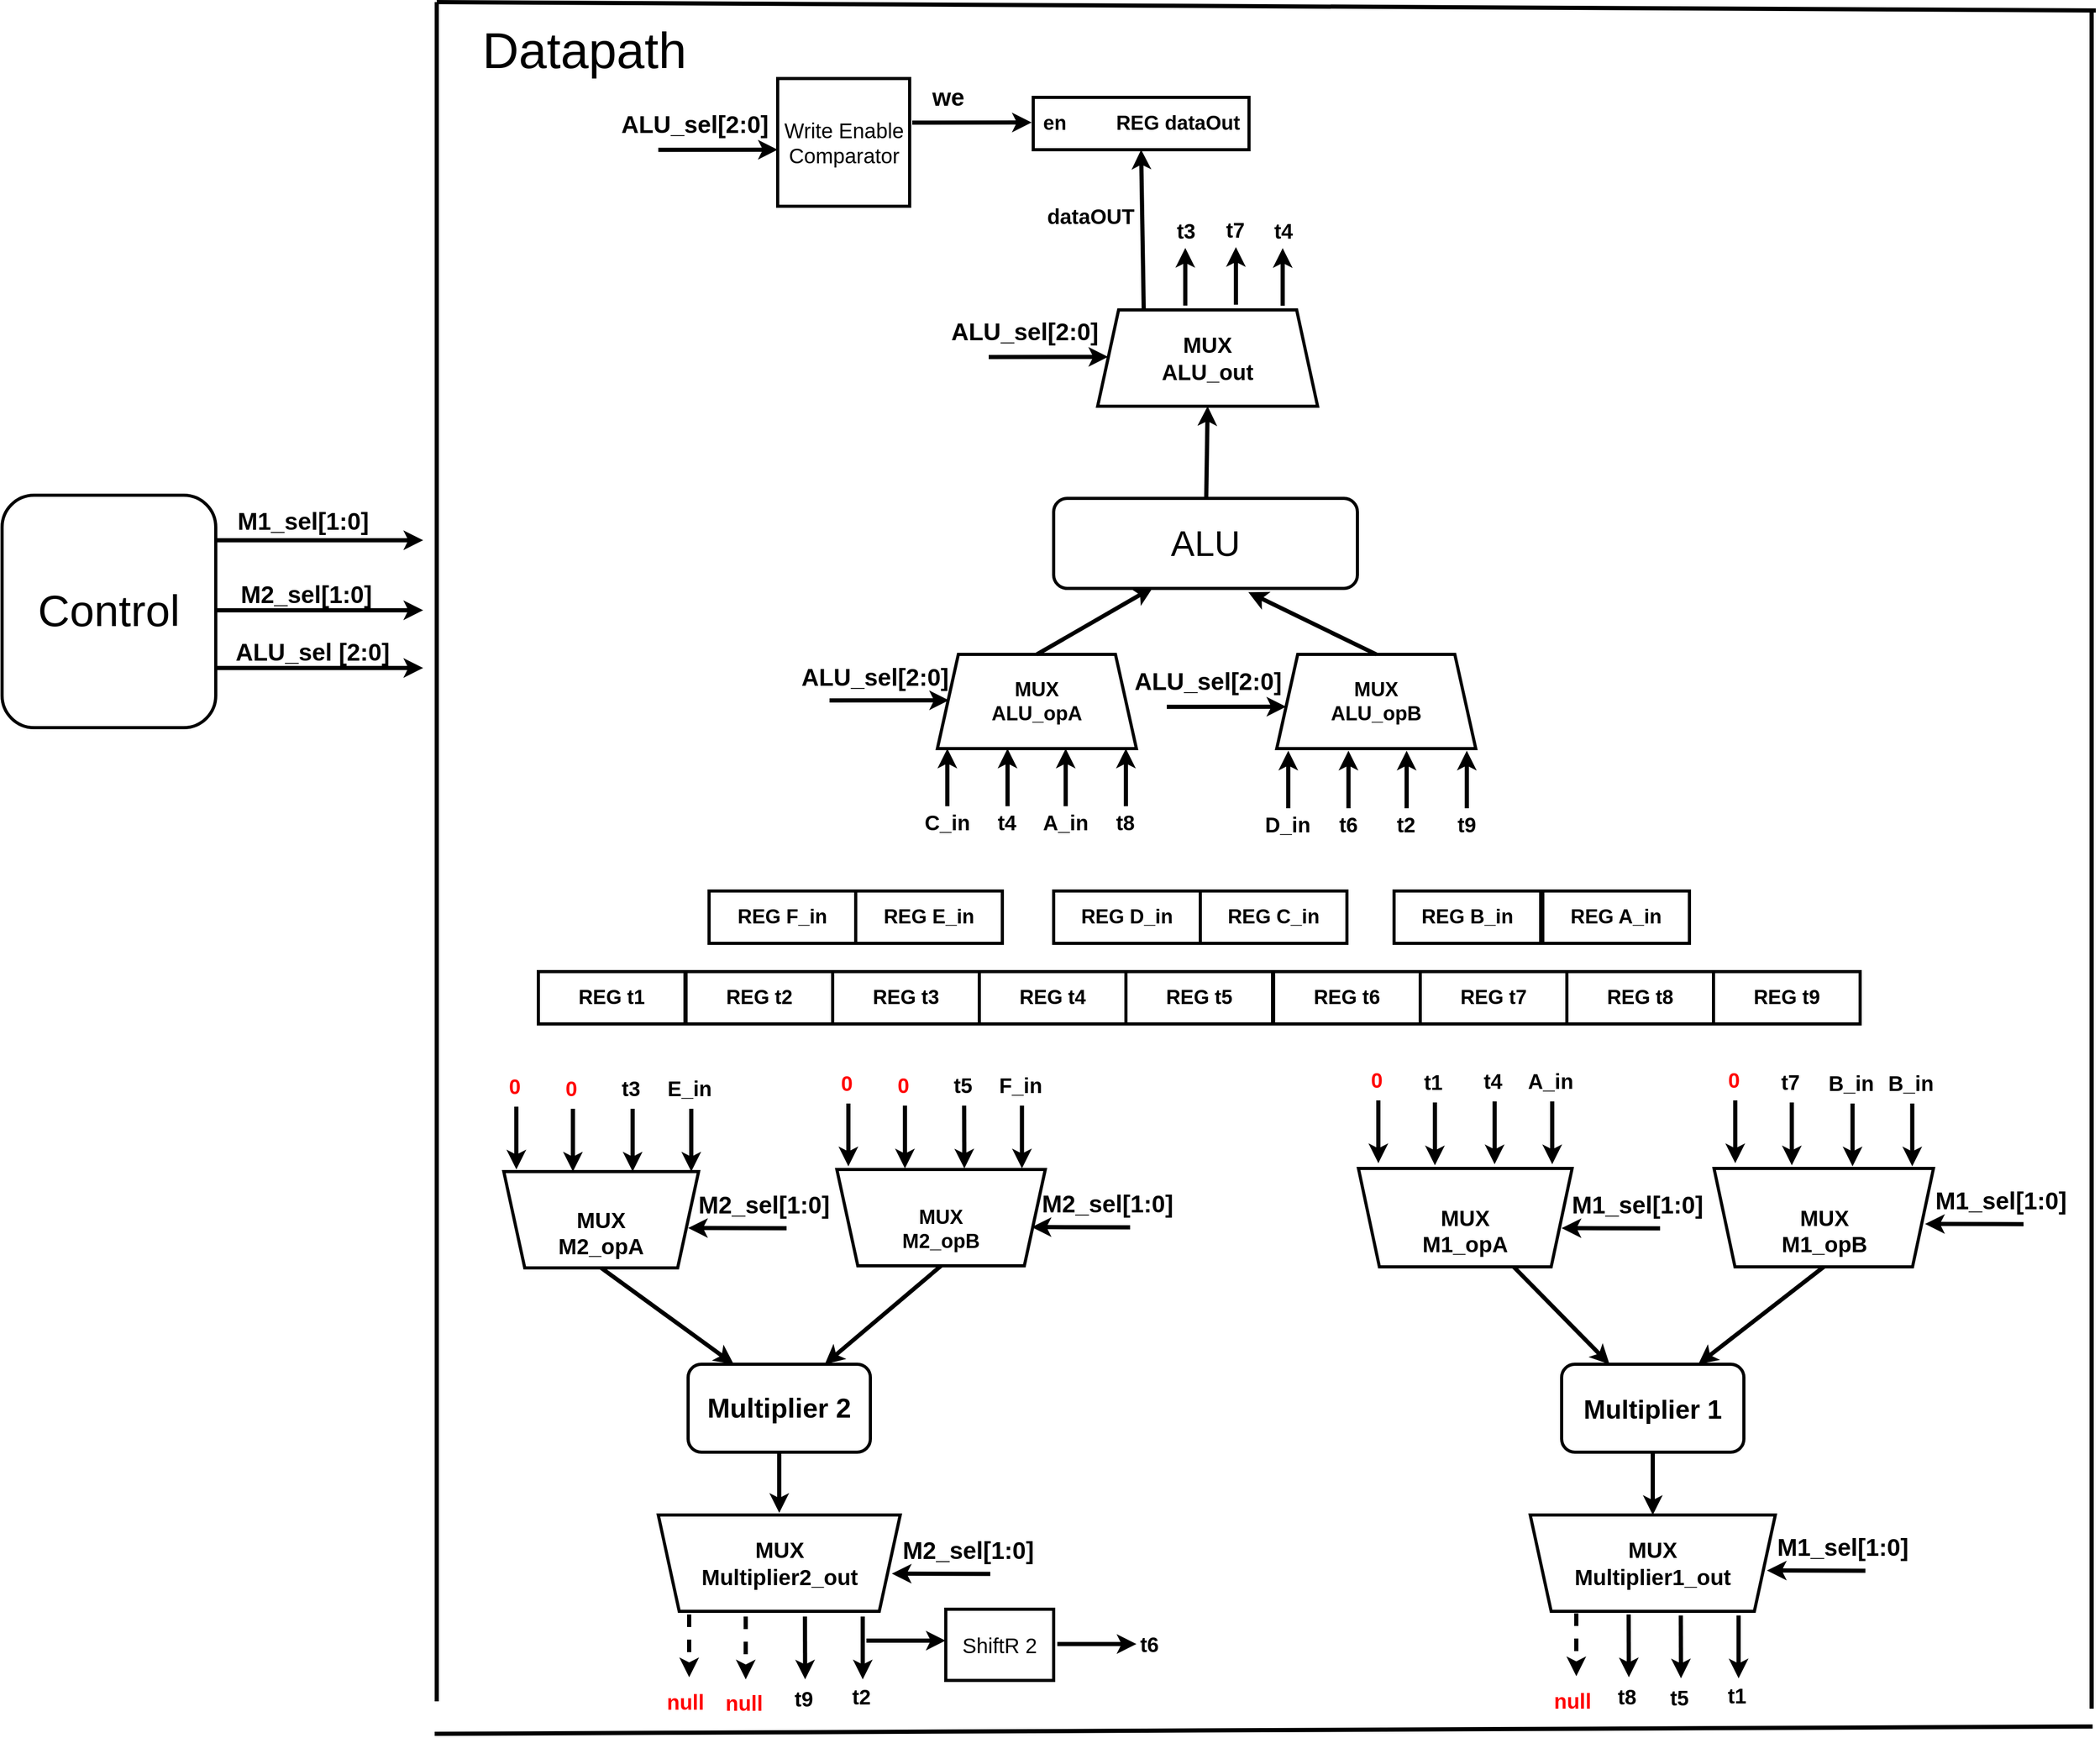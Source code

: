 <mxfile>
    <diagram id="VHv5Z9Z1dYZAGBWm9VqF" name="Page-1">
        <mxGraphModel dx="2269" dy="1838" grid="0" gridSize="10" guides="1" tooltips="1" connect="1" arrows="1" fold="1" page="0" pageScale="1" pageWidth="850" pageHeight="1100" background="#FFFFFF" math="0" shadow="0">
            <root>
                <mxCell id="0"/>
                <mxCell id="1" parent="0"/>
                <mxCell id="193" style="edgeStyle=none;html=1;entryX=0.5;entryY=1;entryDx=0;entryDy=0;strokeColor=#000000;strokeWidth=4;" edge="1" parent="1" source="107" target="182">
                    <mxGeometry relative="1" as="geometry"/>
                </mxCell>
                <mxCell id="107" value="&lt;font style=&quot;font-size: 25px;&quot; color=&quot;#000000&quot;&gt;&lt;b&gt;Multiplier 1&lt;/b&gt;&lt;/font&gt;" style="rounded=1;whiteSpace=wrap;html=1;fillColor=none;strokeColor=#000000;strokeWidth=3;" vertex="1" parent="1">
                    <mxGeometry x="1230" y="1513" width="174" height="84" as="geometry"/>
                </mxCell>
                <mxCell id="340" style="edgeStyle=none;html=1;entryX=0.5;entryY=1;entryDx=0;entryDy=0;strokeColor=#000000;strokeWidth=4;fontSize=20;fontColor=#000000;" edge="1" parent="1" source="109" target="291">
                    <mxGeometry relative="1" as="geometry"/>
                </mxCell>
                <mxCell id="109" value="&lt;font style=&quot;font-size: 34px;&quot; color=&quot;#000000&quot;&gt;ALU&lt;/font&gt;" style="rounded=1;whiteSpace=wrap;html=1;fillColor=none;strokeColor=#000000;strokeWidth=3;" vertex="1" parent="1">
                    <mxGeometry x="745" y="686" width="290" height="86" as="geometry"/>
                </mxCell>
                <mxCell id="112" style="edgeStyle=none;html=1;exitX=0.5;exitY=0;exitDx=0;exitDy=0;entryX=0.327;entryY=0.989;entryDx=0;entryDy=0;entryPerimeter=0;strokeColor=#000000;strokeWidth=4;fontSize=23;fontColor=#000000;" edge="1" parent="1" source="113" target="109">
                    <mxGeometry relative="1" as="geometry"/>
                </mxCell>
                <mxCell id="113" value="&lt;b&gt;MUX &lt;br&gt;ALU_opA&lt;/b&gt;" style="shape=trapezoid;perimeter=trapezoidPerimeter;whiteSpace=wrap;html=1;fixedSize=1;rounded=0;strokeColor=#000000;strokeWidth=3;fontSize=19;fontColor=#000000;fillColor=none;rotation=0;direction=east;" vertex="1" parent="1">
                    <mxGeometry x="634" y="835" width="190" height="90" as="geometry"/>
                </mxCell>
                <mxCell id="114" style="edgeStyle=none;html=1;strokeColor=#000000;strokeWidth=4;fontSize=23;fontColor=#000000;" edge="1" parent="1" source="115" target="107">
                    <mxGeometry relative="1" as="geometry"/>
                </mxCell>
                <mxCell id="115" value="&lt;font style=&quot;font-size: 21px;&quot;&gt;&lt;b&gt;&lt;br&gt;MUX &lt;br&gt;M1_opA&lt;/b&gt;&lt;/font&gt;" style="shape=trapezoid;perimeter=trapezoidPerimeter;whiteSpace=wrap;html=1;fixedSize=1;rounded=0;strokeColor=#000000;strokeWidth=3;fontSize=19;fontColor=#000000;fillColor=none;rotation=0;direction=west;" vertex="1" parent="1">
                    <mxGeometry x="1036" y="1326" width="204" height="94" as="geometry"/>
                </mxCell>
                <mxCell id="116" style="edgeStyle=none;html=1;entryX=0.75;entryY=0;entryDx=0;entryDy=0;strokeColor=#000000;strokeWidth=4;fontSize=23;fontColor=#000000;exitX=0.5;exitY=0;exitDx=0;exitDy=0;" edge="1" parent="1" source="117" target="166">
                    <mxGeometry relative="1" as="geometry"/>
                </mxCell>
                <mxCell id="117" value="&lt;font style=&quot;font-size: 19px;&quot;&gt;&lt;b&gt;&lt;br&gt;MUX &lt;br&gt;M2_opB&lt;/b&gt;&lt;/font&gt;" style="shape=trapezoid;perimeter=trapezoidPerimeter;whiteSpace=wrap;html=1;fixedSize=1;rounded=0;strokeColor=#000000;strokeWidth=3;fontSize=19;fontColor=#000000;fillColor=none;rotation=0;direction=west;" vertex="1" parent="1">
                    <mxGeometry x="538" y="1327" width="199" height="92" as="geometry"/>
                </mxCell>
                <mxCell id="118" style="edgeStyle=none;html=1;exitX=0.5;exitY=0;exitDx=0;exitDy=0;entryX=0.25;entryY=0;entryDx=0;entryDy=0;strokeColor=#000000;strokeWidth=4;fontSize=23;fontColor=#000000;" edge="1" parent="1" source="119" target="166">
                    <mxGeometry relative="1" as="geometry"/>
                </mxCell>
                <mxCell id="119" value="&lt;font style=&quot;font-size: 21px;&quot;&gt;&lt;b&gt;&lt;br&gt;MUX &lt;br&gt;M2_opA&lt;/b&gt;&lt;/font&gt;" style="shape=trapezoid;perimeter=trapezoidPerimeter;whiteSpace=wrap;html=1;fixedSize=1;rounded=0;strokeColor=#000000;strokeWidth=3;fontSize=19;fontColor=#000000;fillColor=none;rotation=0;direction=west;" vertex="1" parent="1">
                    <mxGeometry x="220" y="1329" width="186" height="92" as="geometry"/>
                </mxCell>
                <mxCell id="122" value="&lt;b&gt;&lt;font style=&quot;font-size: 19px;&quot; color=&quot;#000000&quot;&gt;REG t4&lt;/font&gt;&lt;span style=&quot;color: rgba(0, 0, 0, 0); font-family: monospace; text-align: start; font-size: 0px;&quot;&gt;%3CmxGraphModel%3E%3Croot%3E%3CmxCell%20id%3D%220%22%2F%3E%3CmxCell%20id%3D%221%22%20parent%3D%220%22%2F%3E%3CmxCell%20id%3D%222%22%20value%3D%22%26lt%3Bfont%20style%3D%26quot%3Bfont-size%3A%2019px%3B%26quot%3B%20color%3D%26quot%3B%23000000%26quot%3B%26gt%3BMultiplier%201%26lt%3B%2Ffont%26gt%3B%22%20style%3D%22rounded%3D1%3BwhiteSpace%3Dwrap%3Bhtml%3D1%3BfillColor%3Dnone%3BstrokeColor%3D%23000000%3BstrokeWidth%3D3%3B%22%20vertex%3D%221%22%20parent%3D%221%22%3E%3CmxGeometry%20x%3D%22220%22%20y%3D%22680%22%20width%3D%22140%22%20height%3D%2250%22%20as%3D%22geometry%22%2F%3E%3C%2FmxCell%3E%3C%2Froot%3E%3C%2FmxGraphModel%3E&lt;/span&gt;&lt;/b&gt;" style="rounded=0;whiteSpace=wrap;html=1;fillColor=none;strokeColor=#000000;strokeWidth=3;" vertex="1" parent="1">
                    <mxGeometry x="674" y="1138" width="140" height="50" as="geometry"/>
                </mxCell>
                <mxCell id="124" value="&lt;b&gt;&lt;font style=&quot;font-size: 19px;&quot; color=&quot;#000000&quot;&gt;REG t5&lt;/font&gt;&lt;span style=&quot;color: rgba(0, 0, 0, 0); font-family: monospace; font-size: 0px; text-align: start;&quot;&gt;%3CmxGraphModel%3E%3Croot%3E%3CmxCell%20id%3D%220%22%2F%3E%3CmxCell%20id%3D%221%22%20parent%3D%220%22%2F%3E%3CmxCell%20id%3D%222%22%20value%3D%22%26lt%3Bfont%20style%3D%26quot%3Bfont-size%3A%2019px%3B%26quot%3B%20color%3D%26quot%3B%23000000%26quot%3B%26gt%3BMultiplier%201%26lt%3B%2Ffont%26gt%3B%22%20style%3D%22rounded%3D1%3BwhiteSpace%3Dwrap%3Bhtml%3D1%3BfillColor%3Dnone%3BstrokeColor%3D%23000000%3BstrokeWidth%3D3%3B%22%20vertex%3D%221%22%20parent%3D%221%22%3E%3CmxGeometry%20x%3D%22220%22%20y%3D%22680%22%20width%3D%22140%22%20height%3D%2250%22%20as%3D%22geometry%22%2F%3E%3C%2FmxCell%3E%3C%2Froot%3E%3C%2FmxGraphModel%3E&lt;/span&gt;&lt;/b&gt;" style="rounded=0;whiteSpace=wrap;html=1;fillColor=none;strokeColor=#000000;strokeWidth=3;" vertex="1" parent="1">
                    <mxGeometry x="814" y="1138" width="140" height="50" as="geometry"/>
                </mxCell>
                <mxCell id="126" value="&lt;b&gt;&lt;font style=&quot;font-size: 19px;&quot; color=&quot;#000000&quot;&gt;REG t6&lt;/font&gt;&lt;span style=&quot;color: rgba(0, 0, 0, 0); font-family: monospace; font-size: 0px; text-align: start;&quot;&gt;%3E%3Croot%3E%3CmxCell%20id%3D%220%22%2F%3E%3CmxCell%20id%3D%221%22%20parent%3D%220%22%2F%3E%3CmxCell%20id%3D%222%22%20value%3D%22%26lt%3Bfont%20style%3D%26quot%3Bfont-size%3A%2019px%3B%26quot%3B%20color%3D%26quot%3B%23000000%26quot%3B%26gt%3BMultiplier%201%26lt%3B%2Ffont%26gt%3B%22%20style%3D%22rounded%3D1%3BwhiteSpace%3Dwrap%3Bhtml%3D1%3BfillColor%3Dnone%3BstrokeColor%3D%23000000%3BstrokeWidth%3D3%3B%22%20vertex%3D%221%22%20parent%3D%221%22%3E%3CmxGeometry%20x%3D%22220%22%20y%3D%22680%22%20width%3D%22140%22%20height%3D%2250%22%20as%3D%22geometry%22%2F%3E%3C%2FmxCell%3E%3C%2Froot%3E%3C%2FmxGraphModel%3E&lt;/span&gt;&lt;/b&gt;" style="rounded=0;whiteSpace=wrap;html=1;fillColor=none;strokeColor=#000000;strokeWidth=3;" vertex="1" parent="1">
                    <mxGeometry x="955" y="1138" width="140" height="50" as="geometry"/>
                </mxCell>
                <mxCell id="128" value="&lt;b&gt;&lt;font style=&quot;font-size: 19px;&quot; color=&quot;#000000&quot;&gt;REG t1&lt;/font&gt;&lt;span style=&quot;color: rgba(0, 0, 0, 0); font-family: monospace; text-align: start; font-size: 0px;&quot;&gt;%3CmxGraphModel%3E%3Croot%3E%3CmxCell%20id%3D%220%22%2F%3E%3CmxCell%20id%3D%221%22%20parent%3D%220%22%2F%3E%3CmxCell%20id%3D%222%22%20value%3D%22%26lt%3Bfont%20style%3D%26quot%3Bfont-size%3A%2019px%3B%26quot%3B%20color%3D%26quot%3B%23000000%26quot%3B%26gt%3BMultiplier%201%26lt%3B%2Ffont%26gt%3B%22%20style%3D%22rounded%3D1%3BwhiteSpace%3Dwrap%3Bhtml%3D1%3BfillColor%3Dnone%3BstrokeColor%3D%23000000%3BstrokeWidth%3D3%3B%22%20vertex%3D%221%22%20parent%3D%221%22%3E%3CmxGeometry%20x%3D%22220%22%20y%3D%22680%22%20width%3D%22140%22%20height%3D%2250%22%20as%3D%22geometry%22%2F%3E%3C%2FmxCell%3E%3C%2Froot%3E%3C%2FmxGraphModel%3E&lt;/span&gt;&lt;/b&gt;" style="rounded=0;whiteSpace=wrap;html=1;fillColor=none;strokeColor=#000000;strokeWidth=3;" vertex="1" parent="1">
                    <mxGeometry x="253" y="1138" width="140" height="50" as="geometry"/>
                </mxCell>
                <mxCell id="130" value="&lt;b&gt;&lt;font style=&quot;font-size: 19px;&quot; color=&quot;#000000&quot;&gt;REG t2&lt;/font&gt;&lt;span style=&quot;color: rgba(0, 0, 0, 0); font-family: monospace; font-size: 0px; text-align: start;&quot;&gt;%3CmxGraphModel%3E%3Croot%3E%3CmxCell%20id%3D%220%22%2F%3E%3CmxCell%20id%3D%221%22%20parent%3D%220%22%2F%3E%3CmxCell%20id%3D%222%22%20value%3D%22%26lt%3Bfont%20style%3D%26quot%3Bfont-size%3A%2019px%3B%26quot%3B%20color%3D%26quot%3B%23000000%26quot%3B%26gt%3BMultiplier%201%26lt%3B%2Ffont%26gt%3B%22%20style%3D%22rounded%3D1%3BwhiteSpace%3Dwrap%3Bhtml%3D1%3BfillColor%3Dnone%3BstrokeColor%3D%23000000%3BstrokeWidth%3D3%3B%22%20vertex%3D%221%22%20parent%3D%221%22%3E%3CmxGeometry%20x%3D%22220%22%20y%3D%22680%22%20width%3D%22140%22%20height%3D%2250%22%20as%3D%22geometry%22%2F%3E%3C%2FmxCell%3E%3C%2Froot%3E%3C%2FmxGraphModel%3E&lt;/span&gt;&lt;/b&gt;" style="rounded=0;whiteSpace=wrap;html=1;fillColor=none;strokeColor=#000000;strokeWidth=3;" vertex="1" parent="1">
                    <mxGeometry x="394" y="1138" width="140" height="50" as="geometry"/>
                </mxCell>
                <mxCell id="132" value="&lt;b&gt;&lt;font style=&quot;font-size: 19px;&quot; color=&quot;#000000&quot;&gt;REG t3&lt;/font&gt;&lt;span style=&quot;color: rgba(0, 0, 0, 0); font-family: monospace; font-size: 0px; text-align: start;&quot;&gt;3CmxGraphModel%3E%3Croot%3E%3CmxCell%20id%3D%220%22%2F%3E%3CmxCell%20id%3D%221%22%20parent%3D%220%22%2F%3E%3CmxCell%20id%3D%222%22%20value%3D%22%26lt%3Bfont%20style%3D%26quot%3Bfont-size%3A%2019px%3B%26quot%3B%20color%3D%26quot%3B%23000000%26quot%3B%26gt%3BMultiplier%201%26lt%3B%2Ffont%26gt%3B%22%20style%3D%22rounded%3D1%3BwhiteSpace%3Dwrap%3Bhtml%3D1%3BfillColor%3Dnone%3BstrokeColor%3D%23000000%3BstrokeWidth%3D3%3B%22%20vertex%3D%221%22%20parent%3D%221%22%3E%3CmxGeometry%20x%3D%22220%22%20y%3D%22680%22%20width%3D%22140%22%20height%3D%2250%22%20as%3D%22geometry%22%2F%3E%3C%2FmxCell%3E%3C%2Froot%3E%3C%2FmxGraphModel%3E&lt;/span&gt;&lt;/b&gt;" style="rounded=0;whiteSpace=wrap;html=1;fillColor=none;strokeColor=#000000;strokeWidth=3;" vertex="1" parent="1">
                    <mxGeometry x="534" y="1138" width="140" height="50" as="geometry"/>
                </mxCell>
                <mxCell id="134" value="&lt;b&gt;&lt;font style=&quot;font-size: 19px;&quot; color=&quot;#000000&quot;&gt;REG t7&lt;/font&gt;&lt;span style=&quot;color: rgba(0, 0, 0, 0); font-family: monospace; font-size: 0px; text-align: start;&quot;&gt;%3CmxGraphModel%3E%3Croot%3E%3CmxCell%20id%3D%220%22%2F%3E%3CmxCell%20id%3D%221%22%20parent%3D%220%22%2F%3E%3CmxCell%20id%3D%222%22%20value%3D%22%26lt%3Bfont%20style%3D%26quot%3Bfont-size%3A%2019px%3B%26quot%3B%20color%3D%26quot%3B%23000000%26quot%3B%26gt%3BMultiplier%201%26lt%3B%2Ffont%26gt%3B%22%20style%3D%22rounded%3D1%3BwhiteSpace%3Dwrap%3Bhtml%3D1%3BfillColor%3Dnone%3BstrokeColor%3D%23000000%3BstrokeWidth%3D3%3B%22%20vertex%3D%221%22%20parent%3D%221%22%3E%3CmxGeometry%20x%3D%22220%22%20y%3D%22680%22%20width%3D%22140%22%20height%3D%2250%22%20as%3D%22geometry%22%2F%3E%3C%2FmxCell%3E%3C%2Froot%3E%3C%2FmxGraphModel%3E&lt;/span&gt;&lt;/b&gt;" style="rounded=0;whiteSpace=wrap;html=1;fillColor=none;strokeColor=#000000;strokeWidth=3;" vertex="1" parent="1">
                    <mxGeometry x="1095" y="1138" width="140" height="50" as="geometry"/>
                </mxCell>
                <mxCell id="136" value="&lt;b&gt;&lt;font style=&quot;font-size: 19px;&quot; color=&quot;#000000&quot;&gt;REG t8&lt;/font&gt;&lt;span style=&quot;color: rgba(0, 0, 0, 0); font-family: monospace; font-size: 0px; text-align: start;&quot;&gt;%3CmxGraphModel%3E%3Croot%3E%3CmxCell%20id%3D%220%22%2F%3E%3CmxCell%20id%3D%221%22%20parent%3D%220%22%2F%3E%3CmxCell%20id%3D%222%22%20value%3D%22%26lt%3Bfont%20style%3D%26quot%3Bfont-size%3A%2019px%3B%26quot%3B%20color%3D%26quot%3B%23000000%26quot%3B%26gt%3BMultiplier%201%26lt%3B%2Ffont%26gt%3B%22%20style%3D%22rounded%3D1%3BwhiteSpace%3Dwrap%3Bhtml%3D1%3BfillColor%3Dnone%3BstrokeColor%3D%23000000%3BstrokeWidth%3D3%3B%22%20vertex%3D%221%22%20parent%3D%221%22%3E%3CmxGeometry%20x%3D%22220%22%20y%3D%22680%22%20width%3D%22140%22%20height%3D%2250%22%20as%3D%22geometry%22%2F%3E%3C%2FmxCell%3E%3C%2Froot%3E%3C%2FmxGraphModel%3E&lt;/span&gt;&lt;/b&gt;" style="rounded=0;whiteSpace=wrap;html=1;fillColor=none;strokeColor=#000000;strokeWidth=3;" vertex="1" parent="1">
                    <mxGeometry x="1235" y="1138" width="140" height="50" as="geometry"/>
                </mxCell>
                <mxCell id="138" value="&lt;b&gt;&lt;font style=&quot;font-size: 19px;&quot; color=&quot;#000000&quot;&gt;REG t9&lt;/font&gt;&lt;span style=&quot;color: rgba(0, 0, 0, 0); font-family: monospace; font-size: 0px; text-align: start;&quot;&gt;%3E%3Croot%3E%3CmxCell%20id%3D%220%22%2F%3E%3CmxCell%20id%3D%221%22%20parent%3D%220%22%2F%3E%3CmxCell%20id%3D%222%22%20value%3D%22%26lt%3Bfont%20style%3D%26quot%3Bfont-size%3A%2019px%3B%26quot%3B%20color%3D%26quot%3B%23000000%26quot%3B%26gt%3BMultiplier%201%26lt%3B%2Ffont%26gt%3B%22%20style%3D%22rounded%3D1%3BwhiteSpace%3Dwrap%3Bhtml%3D1%3BfillColor%3Dnone%3BstrokeColor%3D%23000000%3BstrokeWidth%3D3%3B%22%20vertex%3D%221%22%20parent%3D%221%22%3E%3CmxGeometry%20x%3D%22220%22%20y%3D%22680%22%20width%3D%22140%22%20height%3D%2250%22%20as%3D%22geometry%22%2F%3E%3C%2FmxCell%3E%3C%2Froot%3E%3C%2FmxGraphModel%3E&lt;/span&gt;&lt;/b&gt;" style="rounded=0;whiteSpace=wrap;html=1;fillColor=none;strokeColor=#000000;strokeWidth=3;" vertex="1" parent="1">
                    <mxGeometry x="1375" y="1138" width="140" height="50" as="geometry"/>
                </mxCell>
                <mxCell id="141" value="&lt;b&gt;&lt;font style=&quot;font-size: 19px;&quot; color=&quot;#000000&quot;&gt;REG A_in&lt;/font&gt;&lt;span style=&quot;color: rgba(0, 0, 0, 0); font-family: monospace; font-size: 0px; text-align: start;&quot;&gt;%3E%3Croot%3E%3CmxCell%20id%3D%220%22%2F%3E%3CmxCell%20id%3D%221%22%20parent%3D%220%22%2F%3E%3CmxCell%20id%3D%222%22%20value%3D%22%26lt%3Bfont%20style%3D%26quot%3Bfont-size%3A%2019px%3B%26quot%3B%20color%3D%26quot%3B%23000000%26quot%3B%26gt%3BMultiplier%201%26lt%3B%2Ffont%26gt%3B%22%20style%3D%22rounded%3D1%3BwhiteSpace%3Dwrap%3Bhtml%3D1%3BfillColor%3Dnone%3BstrokeColor%3D%23000000%3BstrokeWidth%3D3%3B%22%20vertex%3D%221%22%20parent%3D%221%22%3E%3CmxGeometry%20x%3D%22220%22%20y%3D%22680%22%20width%3D%22140%22%20height%3D%2250%22%20as%3D%22geometry%22%2F%3E%3C%2FmxCell%3E%3C%2Froot%3E%3C%2FmxGraphModel%3E&lt;/span&gt;&lt;/b&gt;" style="rounded=0;whiteSpace=wrap;html=1;fillColor=none;strokeColor=#000000;strokeWidth=3;" vertex="1" parent="1">
                    <mxGeometry x="1212" y="1061" width="140" height="50" as="geometry"/>
                </mxCell>
                <mxCell id="143" value="&lt;b&gt;&lt;font style=&quot;font-size: 19px;&quot; color=&quot;#000000&quot;&gt;REG B_in&lt;/font&gt;&lt;span style=&quot;color: rgba(0, 0, 0, 0); font-family: monospace; font-size: 0px; text-align: start;&quot;&gt;%3E%3Croot%3E%3CmxCell%20id%3D%220%22%2F%3E%3CmxCell%20id%3D%221%22%20parent%3D%220%22%2F%3E%3CmxCell%20id%3D%222%22%20value%3D%22%26lt%3Bfont%20style%3D%26quot%3Bfont-size%3A%2019px%3B%26quot%3B%20color%3D%26quot%3B%23000000%26quot%3B%26gt%3BMultiplier%201%26lt%3B%2Ffont%26gt%3B%22%20style%3D%22rounded%3D1%3BwhiteSpace%3Dwrap%3Bhtml%3D1%3BfillColor%3Dnone%3BstrokeColor%3D%23000000%3BstrokeWidth%3D3%3B%22%20vertex%3D%221%22%20parent%3D%221%22%3E%3CmxGeometry%20x%3D%22220%22%20y%3D%22680%22%20width%3D%22140%22%20height%3D%2250%22%20as%3D%22geometry%22%2F%3E%3C%2FmxCell%3E%3C%2Froot%3E%3C%2FmxGraphModel%3E&lt;/span&gt;&lt;/b&gt;" style="rounded=0;whiteSpace=wrap;html=1;fillColor=none;strokeColor=#000000;strokeWidth=3;" vertex="1" parent="1">
                    <mxGeometry x="1070" y="1061" width="140" height="50" as="geometry"/>
                </mxCell>
                <mxCell id="145" value="&lt;b&gt;&lt;font style=&quot;font-size: 19px;&quot; color=&quot;#000000&quot;&gt;REG C_in&lt;/font&gt;&lt;span style=&quot;color: rgba(0, 0, 0, 0); font-family: monospace; font-size: 0px; text-align: start;&quot;&gt;%3E%3Croot%3E%3CmxCell%20id%3D%220%22%2F%3E%3CmxCell%20id%3D%221%22%20parent%3D%220%22%2F%3E%3CmxCell%20id%3D%222%22%20value%3D%22%26lt%3Bfont%20style%3D%26quot%3Bfont-size%3A%2019px%3B%26quot%3B%20color%3D%26quot%3B%23000000%26quot%3B%26gt%3BMultiplier%201%26lt%3B%2Ffont%26gt%3B%22%20style%3D%22rounded%3D1%3BwhiteSpace%3Dwrap%3Bhtml%3D1%3BfillColor%3Dnone%3BstrokeColor%3D%23000000%3BstrokeWidth%3D3%3B%22%20vertex%3D%221%22%20parent%3D%221%22%3E%3CmxGeometry%20x%3D%22220%22%20y%3D%22680%22%20width%3D%22140%22%20height%3D%2250%22%20as%3D%22geometry%22%2F%3E%3C%2FmxCell%3E%3C%2Froot%3E%3C%2FmxGraphModel%3E&lt;/span&gt;&lt;/b&gt;" style="rounded=0;whiteSpace=wrap;html=1;fillColor=none;strokeColor=#000000;strokeWidth=3;" vertex="1" parent="1">
                    <mxGeometry x="885" y="1061" width="140" height="50" as="geometry"/>
                </mxCell>
                <mxCell id="147" value="&lt;b&gt;&lt;font style=&quot;font-size: 19px;&quot; color=&quot;#000000&quot;&gt;REG D_in&lt;/font&gt;&lt;span style=&quot;color: rgba(0, 0, 0, 0); font-family: monospace; font-size: 0px; text-align: start;&quot;&gt;%3E%3Croot%3E%3CmxCell%20id%3D%220%22%2F%3E%3CmxCell%20id%3D%221%22%20parent%3D%220%22%2F%3E%3CmxCell%20id%3D%222%22%20value%3D%22%26lt%3Bfont%20style%3D%26quot%3Bfont-size%3A%2019px%3B%26quot%3B%20color%3D%26quot%3B%23000000%26quot%3B%26gt%3BMultiplier%201%26lt%3B%2Ffont%26gt%3B%22%20style%3D%22rounded%3D1%3BwhiteSpace%3Dwrap%3Bhtml%3D1%3BfillColor%3Dnone%3BstrokeColor%3D%23000000%3BstrokeWidth%3D3%3B%22%20vertex%3D%221%22%20parent%3D%221%22%3E%3CmxGeometry%20x%3D%22220%22%20y%3D%22680%22%20width%3D%22140%22%20height%3D%2250%22%20as%3D%22geometry%22%2F%3E%3C%2FmxCell%3E%3C%2Froot%3E%3C%2FmxGraphModel%3E&lt;/span&gt;&lt;/b&gt;" style="rounded=0;whiteSpace=wrap;html=1;fillColor=none;strokeColor=#000000;strokeWidth=3;" vertex="1" parent="1">
                    <mxGeometry x="745" y="1061" width="140" height="50" as="geometry"/>
                </mxCell>
                <mxCell id="149" value="&lt;b&gt;&lt;font style=&quot;font-size: 19px;&quot; color=&quot;#000000&quot;&gt;REG E_in&lt;/font&gt;&lt;span style=&quot;color: rgba(0, 0, 0, 0); font-family: monospace; font-size: 0px; text-align: start;&quot;&gt;%3E%3Croot%3E%3CmxCell%20id%3D%220%22%2F%3E%3CmxCell%20id%3D%221%22%20parent%3D%220%22%2F%3E%3CmxCell%20id%3D%222%22%20value%3D%22%26lt%3Bfont%20style%3D%26quot%3Bfont-size%3A%2019px%3B%26quot%3B%20color%3D%26quot%3B%23000000%26quot%3B%26gt%3BMultiplier%201%26lt%3B%2Ffont%26gt%3B%22%20style%3D%22rounded%3D1%3BwhiteSpace%3Dwrap%3Bhtml%3D1%3BfillColor%3Dnone%3BstrokeColor%3D%23000000%3BstrokeWidth%3D3%3B%22%20vertex%3D%221%22%20parent%3D%221%22%3E%3CmxGeometry%20x%3D%22220%22%20y%3D%22680%22%20width%3D%22140%22%20height%3D%2250%22%20as%3D%22geometry%22%2F%3E%3C%2FmxCell%3E%3C%2Froot%3E%3C%2FmxGraphModel%3E&lt;/span&gt;&lt;/b&gt;" style="rounded=0;whiteSpace=wrap;html=1;fillColor=none;strokeColor=#000000;strokeWidth=3;" vertex="1" parent="1">
                    <mxGeometry x="556" y="1061" width="140" height="50" as="geometry"/>
                </mxCell>
                <mxCell id="151" value="&lt;b&gt;&lt;font style=&quot;font-size: 19px;&quot; color=&quot;#000000&quot;&gt;REG F_in&lt;/font&gt;&lt;span style=&quot;color: rgba(0, 0, 0, 0); font-family: monospace; font-size: 0px; text-align: start;&quot;&gt;%3E%3Croot%3E%3CmxCell%20id%3D%220%22%2F%3E%3CmxCell%20id%3D%221%22%20parent%3D%220%22%2F%3E%3CmxCell%20id%3D%222%22%20value%3D%22%26lt%3Bfont%20style%3D%26quot%3Bfont-size%3A%2019px%3B%26quot%3B%20color%3D%26quot%3B%23000000%26quot%3B%26gt%3BMultiplier%201%26lt%3B%2Ffont%26gt%3B%22%20style%3D%22rounded%3D1%3BwhiteSpace%3Dwrap%3Bhtml%3D1%3BfillColor%3Dnone%3BstrokeColor%3D%23000000%3BstrokeWidth%3D3%3B%22%20vertex%3D%221%22%20parent%3D%221%22%3E%3CmxGeometry%20x%3D%22220%22%20y%3D%22680%22%20width%3D%22140%22%20height%3D%2250%22%20as%3D%22geometry%22%2F%3E%3C%2FmxCell%3E%3C%2Froot%3E%3C%2FmxGraphModel%3E&lt;/span&gt;&lt;/b&gt;" style="rounded=0;whiteSpace=wrap;html=1;fillColor=none;strokeColor=#000000;strokeWidth=3;" vertex="1" parent="1">
                    <mxGeometry x="416" y="1061" width="140" height="50" as="geometry"/>
                </mxCell>
                <mxCell id="152" value="&lt;div style=&quot;text-align: left;&quot;&gt;&lt;b style=&quot;background-color: initial;&quot;&gt;&lt;font style=&quot;font-size: 19px;&quot; color=&quot;#000000&quot;&gt;en&amp;nbsp; &amp;nbsp; &amp;nbsp; &amp;nbsp; &amp;nbsp;REG dataOut&lt;/font&gt;&lt;span style=&quot;color: rgba(0, 0, 0, 0); font-family: monospace; font-size: 0px; text-align: start;&quot;&gt;%3E%3Croot%3E%3CmxCell%20id%3D%220%22%2F%3E%3CmxCell%20id%3D%221%22%20parent%3D%220%22%2F%3E%3CmxCell%20id%3D%222%22%20value%3D%22%26lt%3Bfont%20style%3D%26quot%3Bfont-size%3A%2019px%3B%26quot%3B%20color%3D%26quot%3B%23000000%26quot%3B%26gt%3BMultiplier%201%26lt%3B%2Ffont%26gt%3B%22%20style%3D%22rounded%3D1%3BwhiteSpace%3Dwrap%3Bhtml%3D1%3BfillColor%3Dnone%3BstrokeColor%3D%23000000%3BstrokeWidth%3D3%3B%22%20vertex%3D%221%22%20parent%3D%221%22%3E%3CmxGeometry%20x%3D%22220%22%20y%3D%22680%22%20width%3D%22140%22%20height%3D%2250%22%20as%3D%22geometry%22%2F%3E%3C%2FmxCell%3E%3C%2Froot%3E%3C%2FmxGraphModel%3E&lt;/span&gt;&lt;/b&gt;&lt;/div&gt;" style="rounded=0;whiteSpace=wrap;html=1;fillColor=none;strokeColor=#000000;strokeWidth=3;" vertex="1" parent="1">
                    <mxGeometry x="725.5" y="303" width="206" height="50" as="geometry"/>
                </mxCell>
                <mxCell id="154" style="edgeStyle=none;html=1;exitX=0.5;exitY=0;exitDx=0;exitDy=0;entryX=0.641;entryY=1.042;entryDx=0;entryDy=0;entryPerimeter=0;strokeColor=#000000;strokeWidth=4;fontSize=23;fontColor=#000000;" edge="1" parent="1" source="155" target="109">
                    <mxGeometry relative="1" as="geometry"/>
                </mxCell>
                <mxCell id="155" value="&lt;b&gt;MUX &lt;br&gt;ALU_opB&lt;/b&gt;" style="shape=trapezoid;perimeter=trapezoidPerimeter;whiteSpace=wrap;html=1;fixedSize=1;rounded=0;strokeColor=#000000;strokeWidth=3;fontSize=19;fontColor=#000000;fillColor=none;rotation=0;direction=east;" vertex="1" parent="1">
                    <mxGeometry x="958" y="835" width="190" height="90" as="geometry"/>
                </mxCell>
                <mxCell id="156" value="&lt;font style=&quot;font-size: 42px;&quot; color=&quot;#000000&quot;&gt;Control&lt;/font&gt;" style="rounded=1;whiteSpace=wrap;html=1;fillColor=none;strokeColor=#000000;strokeWidth=3;" vertex="1" parent="1">
                    <mxGeometry x="-259" y="683" width="204" height="222" as="geometry"/>
                </mxCell>
                <mxCell id="157" value="" style="endArrow=classic;html=1;fontSize=18;strokeWidth=4;strokeColor=#000000;" edge="1" parent="1">
                    <mxGeometry width="50" height="50" relative="1" as="geometry">
                        <mxPoint x="-55" y="726" as="sourcePoint"/>
                        <mxPoint x="143" y="726" as="targetPoint"/>
                    </mxGeometry>
                </mxCell>
                <mxCell id="158" value="&lt;font style=&quot;font-size: 23px;&quot;&gt;&lt;b&gt;M1_sel[1:0]&lt;/b&gt;&lt;/font&gt;" style="edgeLabel;html=1;align=center;verticalAlign=middle;resizable=0;points=[];fontSize=18;rotation=0;fontColor=#000000;labelBackgroundColor=none;" vertex="1" connectable="0" parent="157">
                    <mxGeometry x="-0.172" y="-9" relative="1" as="geometry">
                        <mxPoint x="1" y="-27" as="offset"/>
                    </mxGeometry>
                </mxCell>
                <mxCell id="159" value="" style="endArrow=classic;html=1;fontSize=18;strokeWidth=4;strokeColor=#000000;" edge="1" parent="1">
                    <mxGeometry width="50" height="50" relative="1" as="geometry">
                        <mxPoint x="-55" y="792.89" as="sourcePoint"/>
                        <mxPoint x="143.0" y="792.89" as="targetPoint"/>
                    </mxGeometry>
                </mxCell>
                <mxCell id="160" value="&lt;font style=&quot;font-size: 23px;&quot;&gt;&lt;b&gt;M2_sel[1:0]&lt;/b&gt;&lt;/font&gt;" style="edgeLabel;html=1;align=center;verticalAlign=middle;resizable=0;points=[];fontSize=18;rotation=0;fontColor=#000000;labelBackgroundColor=none;" vertex="1" connectable="0" parent="159">
                    <mxGeometry x="-0.172" y="-9" relative="1" as="geometry">
                        <mxPoint x="4" y="-24" as="offset"/>
                    </mxGeometry>
                </mxCell>
                <mxCell id="161" value="" style="endArrow=classic;html=1;fontSize=18;strokeWidth=4;strokeColor=#000000;" edge="1" parent="1">
                    <mxGeometry width="50" height="50" relative="1" as="geometry">
                        <mxPoint x="-55" y="848" as="sourcePoint"/>
                        <mxPoint x="143.0" y="848" as="targetPoint"/>
                    </mxGeometry>
                </mxCell>
                <mxCell id="162" value="&lt;font style=&quot;font-size: 23px;&quot;&gt;&lt;b&gt;ALU_sel [2:0]&lt;/b&gt;&lt;/font&gt;" style="edgeLabel;html=1;align=center;verticalAlign=middle;resizable=0;points=[];fontSize=18;rotation=0;fontColor=#000000;labelBackgroundColor=none;" vertex="1" connectable="0" parent="161">
                    <mxGeometry x="-0.172" y="-9" relative="1" as="geometry">
                        <mxPoint x="10" y="-24" as="offset"/>
                    </mxGeometry>
                </mxCell>
                <mxCell id="164" style="edgeStyle=none;html=1;entryX=0.75;entryY=0;entryDx=0;entryDy=0;strokeColor=#000000;strokeWidth=4;fontSize=23;fontColor=#000000;exitX=0.5;exitY=0;exitDx=0;exitDy=0;" edge="1" parent="1" source="165" target="107">
                    <mxGeometry relative="1" as="geometry"/>
                </mxCell>
                <mxCell id="165" value="&lt;font style=&quot;font-size: 21px;&quot;&gt;&lt;b&gt;&lt;br&gt;MUX &lt;br&gt;M1_opB&lt;/b&gt;&lt;/font&gt;" style="shape=trapezoid;perimeter=trapezoidPerimeter;whiteSpace=wrap;html=1;fixedSize=1;rounded=0;strokeColor=#000000;strokeWidth=3;fontSize=19;fontColor=#000000;fillColor=none;rotation=0;direction=west;" vertex="1" parent="1">
                    <mxGeometry x="1375.5" y="1326" width="209.5" height="94" as="geometry"/>
                </mxCell>
                <mxCell id="186" style="edgeStyle=none;html=1;strokeColor=#000000;strokeWidth=4;" edge="1" parent="1" source="166">
                    <mxGeometry relative="1" as="geometry">
                        <mxPoint x="483" y="1655" as="targetPoint"/>
                    </mxGeometry>
                </mxCell>
                <mxCell id="166" value="&lt;font style=&quot;font-size: 26px;&quot; color=&quot;#000000&quot;&gt;&lt;b&gt;Multiplier 2&lt;/b&gt;&lt;/font&gt;" style="rounded=1;whiteSpace=wrap;html=1;fillColor=none;strokeColor=#000000;strokeWidth=3;" vertex="1" parent="1">
                    <mxGeometry x="396" y="1513" width="174" height="84" as="geometry"/>
                </mxCell>
                <mxCell id="167" value="" style="endArrow=classic;html=1;fontSize=18;strokeWidth=4;strokeColor=#000000;" edge="1" parent="1">
                    <mxGeometry width="50" height="50" relative="1" as="geometry">
                        <mxPoint x="531" y="879" as="sourcePoint"/>
                        <mxPoint x="645.0" y="878.89" as="targetPoint"/>
                    </mxGeometry>
                </mxCell>
                <mxCell id="168" value="&lt;font style=&quot;font-size: 23px;&quot;&gt;&lt;b&gt;ALU_sel&lt;/b&gt;&lt;/font&gt;&lt;b style=&quot;font-size: 23px;&quot;&gt;[2:0]&lt;/b&gt;" style="edgeLabel;html=1;align=center;verticalAlign=middle;resizable=0;points=[];fontSize=18;rotation=0;fontColor=#000000;labelBackgroundColor=none;" vertex="1" connectable="0" parent="167">
                    <mxGeometry x="-0.172" y="-9" relative="1" as="geometry">
                        <mxPoint x="-4" y="-31" as="offset"/>
                    </mxGeometry>
                </mxCell>
                <mxCell id="169" value="" style="endArrow=classic;html=1;fontSize=18;strokeWidth=4;strokeColor=#000000;" edge="1" parent="1">
                    <mxGeometry width="50" height="50" relative="1" as="geometry">
                        <mxPoint x="853" y="885.11" as="sourcePoint"/>
                        <mxPoint x="967.0" y="885.0" as="targetPoint"/>
                    </mxGeometry>
                </mxCell>
                <mxCell id="170" value="&lt;font style=&quot;font-size: 23px;&quot;&gt;&lt;b&gt;ALU_sel&lt;/b&gt;&lt;/font&gt;&lt;b style=&quot;font-size: 23px;&quot;&gt;[2:0]&lt;/b&gt;" style="edgeLabel;html=1;align=center;verticalAlign=middle;resizable=0;points=[];fontSize=18;rotation=0;fontColor=#000000;labelBackgroundColor=none;" vertex="1" connectable="0" parent="169">
                    <mxGeometry x="-0.172" y="-9" relative="1" as="geometry">
                        <mxPoint x="-8" y="-33" as="offset"/>
                    </mxGeometry>
                </mxCell>
                <mxCell id="175" value="" style="endArrow=classic;html=1;fontSize=18;strokeWidth=4;strokeColor=#000000;" edge="1" parent="1">
                    <mxGeometry width="50" height="50" relative="1" as="geometry">
                        <mxPoint x="490" y="1383.11" as="sourcePoint"/>
                        <mxPoint x="396" y="1382.88" as="targetPoint"/>
                    </mxGeometry>
                </mxCell>
                <mxCell id="176" value="&lt;font style=&quot;font-size: 23px;&quot;&gt;&lt;b&gt;M2_sel[1:0]&lt;/b&gt;&lt;/font&gt;" style="edgeLabel;html=1;align=center;verticalAlign=middle;resizable=0;points=[];fontSize=18;rotation=0;fontColor=#000000;labelBackgroundColor=none;" vertex="1" connectable="0" parent="175">
                    <mxGeometry x="-0.172" y="-9" relative="1" as="geometry">
                        <mxPoint x="17" y="-13" as="offset"/>
                    </mxGeometry>
                </mxCell>
                <mxCell id="181" value="&lt;font style=&quot;font-size: 21px;&quot;&gt;&lt;b&gt;MUX &lt;br&gt;Multiplier2_out&lt;/b&gt;&lt;/font&gt;" style="shape=trapezoid;perimeter=trapezoidPerimeter;whiteSpace=wrap;html=1;fixedSize=1;rounded=0;strokeColor=#000000;strokeWidth=3;fontSize=19;fontColor=#000000;fillColor=none;rotation=0;direction=west;" vertex="1" parent="1">
                    <mxGeometry x="367.5" y="1657" width="231" height="92" as="geometry"/>
                </mxCell>
                <mxCell id="182" value="&lt;font style=&quot;font-size: 21px;&quot;&gt;&lt;b&gt;MUX &lt;br&gt;Multiplier1_out&lt;/b&gt;&lt;/font&gt;" style="shape=trapezoid;perimeter=trapezoidPerimeter;whiteSpace=wrap;html=1;fixedSize=1;rounded=0;strokeColor=#000000;strokeWidth=3;fontSize=19;fontColor=#000000;fillColor=none;rotation=0;direction=west;" vertex="1" parent="1">
                    <mxGeometry x="1200" y="1657" width="234" height="92" as="geometry"/>
                </mxCell>
                <mxCell id="244" value="" style="endArrow=classic;html=1;fontSize=18;strokeWidth=4;strokeColor=#000000;" edge="1" parent="1">
                    <mxGeometry width="50" height="50" relative="1" as="geometry">
                        <mxPoint x="343" y="1269" as="sourcePoint"/>
                        <mxPoint x="343" y="1329" as="targetPoint"/>
                    </mxGeometry>
                </mxCell>
                <mxCell id="245" value="&lt;b style=&quot;&quot;&gt;&lt;font style=&quot;font-size: 20px;&quot;&gt;t3&lt;/font&gt;&lt;/b&gt;" style="edgeLabel;html=1;align=center;verticalAlign=middle;resizable=0;points=[];fontSize=18;rotation=0;fontColor=#000000;labelBackgroundColor=none;" vertex="1" connectable="0" parent="244">
                    <mxGeometry x="-0.172" y="-9" relative="1" as="geometry">
                        <mxPoint x="7" y="-44" as="offset"/>
                    </mxGeometry>
                </mxCell>
                <mxCell id="246" value="" style="endArrow=classic;html=1;fontSize=18;strokeWidth=4;strokeColor=#000000;" edge="1" parent="1">
                    <mxGeometry width="50" height="50" relative="1" as="geometry">
                        <mxPoint x="399" y="1269" as="sourcePoint"/>
                        <mxPoint x="399" y="1329" as="targetPoint"/>
                    </mxGeometry>
                </mxCell>
                <mxCell id="247" value="&lt;b style=&quot;&quot;&gt;&lt;font style=&quot;font-size: 20px;&quot;&gt;E_in&lt;/font&gt;&lt;/b&gt;" style="edgeLabel;html=1;align=center;verticalAlign=middle;resizable=0;points=[];fontSize=18;rotation=0;fontColor=#000000;labelBackgroundColor=none;" vertex="1" connectable="0" parent="246">
                    <mxGeometry x="-0.172" y="-9" relative="1" as="geometry">
                        <mxPoint x="7" y="-44" as="offset"/>
                    </mxGeometry>
                </mxCell>
                <mxCell id="250" value="" style="endArrow=classic;html=1;fontSize=18;strokeWidth=4;strokeColor=#000000;" edge="1" parent="1">
                    <mxGeometry width="50" height="50" relative="1" as="geometry">
                        <mxPoint x="643.5" y="980" as="sourcePoint"/>
                        <mxPoint x="643.5" y="925" as="targetPoint"/>
                    </mxGeometry>
                </mxCell>
                <mxCell id="251" value="&lt;b style=&quot;&quot;&gt;&lt;font style=&quot;font-size: 20px;&quot;&gt;C_in&lt;/font&gt;&lt;/b&gt;" style="edgeLabel;html=1;align=center;verticalAlign=middle;resizable=0;points=[];fontSize=18;rotation=0;fontColor=#000000;labelBackgroundColor=none;" vertex="1" connectable="0" parent="250">
                    <mxGeometry x="-0.172" y="-9" relative="1" as="geometry">
                        <mxPoint x="-10" y="39" as="offset"/>
                    </mxGeometry>
                </mxCell>
                <mxCell id="252" value="" style="endArrow=classic;html=1;fontSize=18;strokeWidth=4;strokeColor=#000000;" edge="1" parent="1">
                    <mxGeometry width="50" height="50" relative="1" as="geometry">
                        <mxPoint x="700.96" y="980" as="sourcePoint"/>
                        <mxPoint x="700.96" y="925" as="targetPoint"/>
                    </mxGeometry>
                </mxCell>
                <mxCell id="253" value="&lt;b style=&quot;&quot;&gt;&lt;font style=&quot;font-size: 20px;&quot;&gt;t4&lt;/font&gt;&lt;/b&gt;" style="edgeLabel;html=1;align=center;verticalAlign=middle;resizable=0;points=[];fontSize=18;rotation=0;fontColor=#000000;labelBackgroundColor=none;" vertex="1" connectable="0" parent="252">
                    <mxGeometry x="-0.172" y="-9" relative="1" as="geometry">
                        <mxPoint x="-10" y="39" as="offset"/>
                    </mxGeometry>
                </mxCell>
                <mxCell id="254" value="" style="endArrow=classic;html=1;fontSize=18;strokeWidth=4;strokeColor=#000000;" edge="1" parent="1">
                    <mxGeometry width="50" height="50" relative="1" as="geometry">
                        <mxPoint x="756.5" y="980" as="sourcePoint"/>
                        <mxPoint x="756.5" y="925" as="targetPoint"/>
                    </mxGeometry>
                </mxCell>
                <mxCell id="255" value="&lt;b style=&quot;&quot;&gt;&lt;font style=&quot;font-size: 20px;&quot;&gt;A_in&lt;/font&gt;&lt;/b&gt;" style="edgeLabel;html=1;align=center;verticalAlign=middle;resizable=0;points=[];fontSize=18;rotation=0;fontColor=#000000;labelBackgroundColor=none;" vertex="1" connectable="0" parent="254">
                    <mxGeometry x="-0.172" y="-9" relative="1" as="geometry">
                        <mxPoint x="-10" y="39" as="offset"/>
                    </mxGeometry>
                </mxCell>
                <mxCell id="256" value="" style="endArrow=classic;html=1;fontSize=18;strokeWidth=4;strokeColor=#000000;" edge="1" parent="1">
                    <mxGeometry width="50" height="50" relative="1" as="geometry">
                        <mxPoint x="813.96" y="980" as="sourcePoint"/>
                        <mxPoint x="813.96" y="925" as="targetPoint"/>
                    </mxGeometry>
                </mxCell>
                <mxCell id="257" value="&lt;b style=&quot;&quot;&gt;&lt;font style=&quot;font-size: 20px;&quot;&gt;t8&lt;/font&gt;&lt;/b&gt;" style="edgeLabel;html=1;align=center;verticalAlign=middle;resizable=0;points=[];fontSize=18;rotation=0;fontColor=#000000;labelBackgroundColor=none;" vertex="1" connectable="0" parent="256">
                    <mxGeometry x="-0.172" y="-9" relative="1" as="geometry">
                        <mxPoint x="-10" y="39" as="offset"/>
                    </mxGeometry>
                </mxCell>
                <mxCell id="258" value="" style="endArrow=classic;html=1;fontSize=18;strokeWidth=4;strokeColor=#000000;" edge="1" parent="1">
                    <mxGeometry width="50" height="50" relative="1" as="geometry">
                        <mxPoint x="969" y="982" as="sourcePoint"/>
                        <mxPoint x="969" y="927" as="targetPoint"/>
                    </mxGeometry>
                </mxCell>
                <mxCell id="259" value="&lt;b style=&quot;&quot;&gt;&lt;font style=&quot;font-size: 20px;&quot;&gt;D_in&lt;/font&gt;&lt;/b&gt;" style="edgeLabel;html=1;align=center;verticalAlign=middle;resizable=0;points=[];fontSize=18;rotation=0;fontColor=#000000;labelBackgroundColor=none;" vertex="1" connectable="0" parent="258">
                    <mxGeometry x="-0.172" y="-9" relative="1" as="geometry">
                        <mxPoint x="-10" y="39" as="offset"/>
                    </mxGeometry>
                </mxCell>
                <mxCell id="260" value="" style="endArrow=classic;html=1;fontSize=18;strokeWidth=4;strokeColor=#000000;" edge="1" parent="1">
                    <mxGeometry width="50" height="50" relative="1" as="geometry">
                        <mxPoint x="1026.46" y="982" as="sourcePoint"/>
                        <mxPoint x="1026.46" y="927" as="targetPoint"/>
                    </mxGeometry>
                </mxCell>
                <mxCell id="261" value="&lt;b style=&quot;&quot;&gt;&lt;font style=&quot;font-size: 20px;&quot;&gt;t6&lt;/font&gt;&lt;/b&gt;" style="edgeLabel;html=1;align=center;verticalAlign=middle;resizable=0;points=[];fontSize=18;rotation=0;fontColor=#000000;labelBackgroundColor=none;" vertex="1" connectable="0" parent="260">
                    <mxGeometry x="-0.172" y="-9" relative="1" as="geometry">
                        <mxPoint x="-10" y="39" as="offset"/>
                    </mxGeometry>
                </mxCell>
                <mxCell id="262" value="" style="endArrow=classic;html=1;fontSize=18;strokeWidth=4;strokeColor=#000000;" edge="1" parent="1">
                    <mxGeometry width="50" height="50" relative="1" as="geometry">
                        <mxPoint x="1082" y="982" as="sourcePoint"/>
                        <mxPoint x="1082" y="927" as="targetPoint"/>
                    </mxGeometry>
                </mxCell>
                <mxCell id="263" value="&lt;b style=&quot;&quot;&gt;&lt;font style=&quot;font-size: 20px;&quot;&gt;t2&lt;/font&gt;&lt;/b&gt;" style="edgeLabel;html=1;align=center;verticalAlign=middle;resizable=0;points=[];fontSize=18;rotation=0;fontColor=#000000;labelBackgroundColor=none;" vertex="1" connectable="0" parent="262">
                    <mxGeometry x="-0.172" y="-9" relative="1" as="geometry">
                        <mxPoint x="-10" y="39" as="offset"/>
                    </mxGeometry>
                </mxCell>
                <mxCell id="264" value="" style="endArrow=classic;html=1;fontSize=18;strokeWidth=4;strokeColor=#000000;" edge="1" parent="1">
                    <mxGeometry width="50" height="50" relative="1" as="geometry">
                        <mxPoint x="1139.46" y="982" as="sourcePoint"/>
                        <mxPoint x="1139.46" y="927" as="targetPoint"/>
                    </mxGeometry>
                </mxCell>
                <mxCell id="265" value="&lt;b style=&quot;&quot;&gt;&lt;font style=&quot;font-size: 20px;&quot;&gt;t9&lt;/font&gt;&lt;/b&gt;" style="edgeLabel;html=1;align=center;verticalAlign=middle;resizable=0;points=[];fontSize=18;rotation=0;fontColor=#000000;labelBackgroundColor=none;" vertex="1" connectable="0" parent="264">
                    <mxGeometry x="-0.172" y="-9" relative="1" as="geometry">
                        <mxPoint x="-10" y="39" as="offset"/>
                    </mxGeometry>
                </mxCell>
                <mxCell id="268" value="" style="endArrow=classic;html=1;fontSize=18;strokeWidth=4;strokeColor=#000000;" edge="1" parent="1">
                    <mxGeometry width="50" height="50" relative="1" as="geometry">
                        <mxPoint x="659.54" y="1266" as="sourcePoint"/>
                        <mxPoint x="659.72" y="1326" as="targetPoint"/>
                    </mxGeometry>
                </mxCell>
                <mxCell id="269" value="&lt;b style=&quot;&quot;&gt;&lt;font style=&quot;font-size: 20px;&quot;&gt;t5&lt;/font&gt;&lt;/b&gt;" style="edgeLabel;html=1;align=center;verticalAlign=middle;resizable=0;points=[];fontSize=18;rotation=0;fontColor=#000000;labelBackgroundColor=none;" vertex="1" connectable="0" parent="268">
                    <mxGeometry x="-0.172" y="-9" relative="1" as="geometry">
                        <mxPoint x="7" y="-44" as="offset"/>
                    </mxGeometry>
                </mxCell>
                <mxCell id="270" value="" style="endArrow=classic;html=1;fontSize=18;strokeWidth=4;strokeColor=#000000;" edge="1" parent="1">
                    <mxGeometry width="50" height="50" relative="1" as="geometry">
                        <mxPoint x="714.72" y="1266" as="sourcePoint"/>
                        <mxPoint x="714.72" y="1326" as="targetPoint"/>
                    </mxGeometry>
                </mxCell>
                <mxCell id="271" value="&lt;b style=&quot;&quot;&gt;&lt;font style=&quot;font-size: 20px;&quot;&gt;F_in&lt;/font&gt;&lt;/b&gt;" style="edgeLabel;html=1;align=center;verticalAlign=middle;resizable=0;points=[];fontSize=18;rotation=0;fontColor=#000000;labelBackgroundColor=none;" vertex="1" connectable="0" parent="270">
                    <mxGeometry x="-0.172" y="-9" relative="1" as="geometry">
                        <mxPoint x="7" y="-44" as="offset"/>
                    </mxGeometry>
                </mxCell>
                <mxCell id="276" value="" style="endArrow=classic;html=1;fontSize=18;strokeWidth=4;strokeColor=#000000;" edge="1" parent="1">
                    <mxGeometry width="50" height="50" relative="1" as="geometry">
                        <mxPoint x="1166" y="1262" as="sourcePoint"/>
                        <mxPoint x="1166" y="1322" as="targetPoint"/>
                    </mxGeometry>
                </mxCell>
                <mxCell id="277" value="&lt;b style=&quot;&quot;&gt;&lt;font style=&quot;font-size: 20px;&quot;&gt;t4&lt;/font&gt;&lt;/b&gt;" style="edgeLabel;html=1;align=center;verticalAlign=middle;resizable=0;points=[];fontSize=18;rotation=0;fontColor=#000000;labelBackgroundColor=none;" vertex="1" connectable="0" parent="276">
                    <mxGeometry x="-0.172" y="-9" relative="1" as="geometry">
                        <mxPoint x="7" y="-44" as="offset"/>
                    </mxGeometry>
                </mxCell>
                <mxCell id="278" value="" style="endArrow=classic;html=1;fontSize=18;strokeWidth=4;strokeColor=#000000;" edge="1" parent="1">
                    <mxGeometry width="50" height="50" relative="1" as="geometry">
                        <mxPoint x="1221" y="1262" as="sourcePoint"/>
                        <mxPoint x="1221" y="1322" as="targetPoint"/>
                    </mxGeometry>
                </mxCell>
                <mxCell id="279" value="&lt;b style=&quot;&quot;&gt;&lt;font style=&quot;font-size: 20px;&quot;&gt;A_in&lt;/font&gt;&lt;/b&gt;" style="edgeLabel;html=1;align=center;verticalAlign=middle;resizable=0;points=[];fontSize=18;rotation=0;fontColor=#000000;labelBackgroundColor=none;" vertex="1" connectable="0" parent="278">
                    <mxGeometry x="-0.172" y="-9" relative="1" as="geometry">
                        <mxPoint x="7" y="-44" as="offset"/>
                    </mxGeometry>
                </mxCell>
                <mxCell id="284" value="" style="endArrow=classic;html=1;fontSize=18;strokeWidth=4;strokeColor=#000000;" edge="1" parent="1">
                    <mxGeometry width="50" height="50" relative="1" as="geometry">
                        <mxPoint x="1507.75" y="1264" as="sourcePoint"/>
                        <mxPoint x="1507.75" y="1324" as="targetPoint"/>
                    </mxGeometry>
                </mxCell>
                <mxCell id="285" value="&lt;b style=&quot;&quot;&gt;&lt;font style=&quot;font-size: 20px;&quot;&gt;B_in&lt;/font&gt;&lt;/b&gt;" style="edgeLabel;html=1;align=center;verticalAlign=middle;resizable=0;points=[];fontSize=18;rotation=0;fontColor=#000000;labelBackgroundColor=none;" vertex="1" connectable="0" parent="284">
                    <mxGeometry x="-0.172" y="-9" relative="1" as="geometry">
                        <mxPoint x="7" y="-44" as="offset"/>
                    </mxGeometry>
                </mxCell>
                <mxCell id="286" value="" style="endArrow=classic;html=1;fontSize=18;strokeWidth=4;strokeColor=#000000;" edge="1" parent="1">
                    <mxGeometry width="50" height="50" relative="1" as="geometry">
                        <mxPoint x="1564.75" y="1264" as="sourcePoint"/>
                        <mxPoint x="1564.75" y="1324" as="targetPoint"/>
                    </mxGeometry>
                </mxCell>
                <mxCell id="287" value="&lt;b style=&quot;&quot;&gt;&lt;font style=&quot;font-size: 20px;&quot;&gt;B_in&lt;/font&gt;&lt;/b&gt;" style="edgeLabel;html=1;align=center;verticalAlign=middle;resizable=0;points=[];fontSize=18;rotation=0;fontColor=#000000;labelBackgroundColor=none;" vertex="1" connectable="0" parent="286">
                    <mxGeometry x="-0.172" y="-9" relative="1" as="geometry">
                        <mxPoint x="7" y="-44" as="offset"/>
                    </mxGeometry>
                </mxCell>
                <mxCell id="291" value="&lt;font style=&quot;font-size: 21px;&quot;&gt;&lt;b&gt;MUX &lt;br&gt;ALU_out&lt;br&gt;&lt;/b&gt;&lt;/font&gt;" style="shape=trapezoid;perimeter=trapezoidPerimeter;whiteSpace=wrap;html=1;fixedSize=1;rounded=0;strokeColor=#000000;strokeWidth=3;fontSize=19;fontColor=#000000;fillColor=none;rotation=0;direction=east;" vertex="1" parent="1">
                    <mxGeometry x="787" y="506" width="210" height="92" as="geometry"/>
                </mxCell>
                <mxCell id="293" value="" style="endArrow=classic;html=1;fontSize=18;strokeWidth=4;strokeColor=#000000;" edge="1" parent="1">
                    <mxGeometry width="50" height="50" relative="1" as="geometry">
                        <mxPoint x="232" y="1267" as="sourcePoint"/>
                        <mxPoint x="232" y="1327" as="targetPoint"/>
                    </mxGeometry>
                </mxCell>
                <mxCell id="294" value="&lt;b style=&quot;&quot;&gt;&lt;font color=&quot;#ff0000&quot; style=&quot;font-size: 20px;&quot;&gt;0&lt;/font&gt;&lt;/b&gt;" style="edgeLabel;html=1;align=center;verticalAlign=middle;resizable=0;points=[];fontSize=18;rotation=0;fontColor=#000000;labelBackgroundColor=none;" vertex="1" connectable="0" parent="293">
                    <mxGeometry x="-0.172" y="-9" relative="1" as="geometry">
                        <mxPoint x="7" y="-44" as="offset"/>
                    </mxGeometry>
                </mxCell>
                <mxCell id="295" value="" style="endArrow=classic;html=1;fontSize=18;strokeWidth=4;strokeColor=#000000;" edge="1" parent="1">
                    <mxGeometry width="50" height="50" relative="1" as="geometry">
                        <mxPoint x="286" y="1269" as="sourcePoint"/>
                        <mxPoint x="286" y="1329" as="targetPoint"/>
                    </mxGeometry>
                </mxCell>
                <mxCell id="296" value="&lt;b style=&quot;&quot;&gt;&lt;font color=&quot;#ff0000&quot; style=&quot;font-size: 20px;&quot;&gt;0&lt;/font&gt;&lt;/b&gt;" style="edgeLabel;html=1;align=center;verticalAlign=middle;resizable=0;points=[];fontSize=18;rotation=0;fontColor=#000000;labelBackgroundColor=none;" vertex="1" connectable="0" parent="295">
                    <mxGeometry x="-0.172" y="-9" relative="1" as="geometry">
                        <mxPoint x="7" y="-44" as="offset"/>
                    </mxGeometry>
                </mxCell>
                <mxCell id="297" value="" style="endArrow=classic;html=1;fontSize=18;strokeWidth=4;strokeColor=#000000;" edge="1" parent="1">
                    <mxGeometry width="50" height="50" relative="1" as="geometry">
                        <mxPoint x="549" y="1264" as="sourcePoint"/>
                        <mxPoint x="549" y="1324" as="targetPoint"/>
                    </mxGeometry>
                </mxCell>
                <mxCell id="298" value="&lt;b style=&quot;&quot;&gt;&lt;font color=&quot;#ff0000&quot; style=&quot;font-size: 20px;&quot;&gt;0&lt;/font&gt;&lt;/b&gt;" style="edgeLabel;html=1;align=center;verticalAlign=middle;resizable=0;points=[];fontSize=18;rotation=0;fontColor=#000000;labelBackgroundColor=none;" vertex="1" connectable="0" parent="297">
                    <mxGeometry x="-0.172" y="-9" relative="1" as="geometry">
                        <mxPoint x="7" y="-44" as="offset"/>
                    </mxGeometry>
                </mxCell>
                <mxCell id="299" value="" style="endArrow=classic;html=1;fontSize=18;strokeWidth=4;strokeColor=#000000;" edge="1" parent="1">
                    <mxGeometry width="50" height="50" relative="1" as="geometry">
                        <mxPoint x="603.0" y="1266" as="sourcePoint"/>
                        <mxPoint x="603.0" y="1326" as="targetPoint"/>
                    </mxGeometry>
                </mxCell>
                <mxCell id="300" value="&lt;b style=&quot;&quot;&gt;&lt;font color=&quot;#ff0000&quot; style=&quot;font-size: 20px;&quot;&gt;0&lt;/font&gt;&lt;/b&gt;" style="edgeLabel;html=1;align=center;verticalAlign=middle;resizable=0;points=[];fontSize=18;rotation=0;fontColor=#000000;labelBackgroundColor=none;" vertex="1" connectable="0" parent="299">
                    <mxGeometry x="-0.172" y="-9" relative="1" as="geometry">
                        <mxPoint x="7" y="-44" as="offset"/>
                    </mxGeometry>
                </mxCell>
                <mxCell id="301" value="" style="endArrow=classic;html=1;fontSize=18;strokeWidth=4;strokeColor=#000000;" edge="1" parent="1">
                    <mxGeometry width="50" height="50" relative="1" as="geometry">
                        <mxPoint x="1055" y="1261" as="sourcePoint"/>
                        <mxPoint x="1055" y="1321" as="targetPoint"/>
                    </mxGeometry>
                </mxCell>
                <mxCell id="302" value="&lt;b style=&quot;&quot;&gt;&lt;font color=&quot;#ff0000&quot; style=&quot;font-size: 20px;&quot;&gt;0&lt;/font&gt;&lt;/b&gt;" style="edgeLabel;html=1;align=center;verticalAlign=middle;resizable=0;points=[];fontSize=18;rotation=0;fontColor=#000000;labelBackgroundColor=none;" vertex="1" connectable="0" parent="301">
                    <mxGeometry x="-0.172" y="-9" relative="1" as="geometry">
                        <mxPoint x="7" y="-44" as="offset"/>
                    </mxGeometry>
                </mxCell>
                <mxCell id="303" value="" style="endArrow=classic;html=1;fontSize=18;strokeWidth=4;strokeColor=#000000;" edge="1" parent="1">
                    <mxGeometry width="50" height="50" relative="1" as="geometry">
                        <mxPoint x="1109.0" y="1263" as="sourcePoint"/>
                        <mxPoint x="1109.0" y="1323" as="targetPoint"/>
                    </mxGeometry>
                </mxCell>
                <mxCell id="304" value="&lt;b style=&quot;&quot;&gt;&lt;font style=&quot;font-size: 20px;&quot;&gt;t1&lt;/font&gt;&lt;/b&gt;" style="edgeLabel;html=1;align=center;verticalAlign=middle;resizable=0;points=[];fontSize=18;rotation=0;fontColor=#000000;labelBackgroundColor=none;" vertex="1" connectable="0" parent="303">
                    <mxGeometry x="-0.172" y="-9" relative="1" as="geometry">
                        <mxPoint x="7" y="-44" as="offset"/>
                    </mxGeometry>
                </mxCell>
                <mxCell id="305" value="" style="endArrow=classic;html=1;fontSize=18;strokeWidth=4;strokeColor=#000000;" edge="1" parent="1">
                    <mxGeometry width="50" height="50" relative="1" as="geometry">
                        <mxPoint x="1395.75" y="1261" as="sourcePoint"/>
                        <mxPoint x="1395.75" y="1321" as="targetPoint"/>
                    </mxGeometry>
                </mxCell>
                <mxCell id="306" value="&lt;b style=&quot;&quot;&gt;&lt;font color=&quot;#ff0000&quot; style=&quot;font-size: 20px;&quot;&gt;0&lt;/font&gt;&lt;/b&gt;" style="edgeLabel;html=1;align=center;verticalAlign=middle;resizable=0;points=[];fontSize=18;rotation=0;fontColor=#000000;labelBackgroundColor=none;" vertex="1" connectable="0" parent="305">
                    <mxGeometry x="-0.172" y="-9" relative="1" as="geometry">
                        <mxPoint x="7" y="-44" as="offset"/>
                    </mxGeometry>
                </mxCell>
                <mxCell id="307" value="" style="endArrow=classic;html=1;fontSize=18;strokeWidth=4;strokeColor=#000000;" edge="1" parent="1">
                    <mxGeometry width="50" height="50" relative="1" as="geometry">
                        <mxPoint x="1449.75" y="1263" as="sourcePoint"/>
                        <mxPoint x="1449.75" y="1323" as="targetPoint"/>
                    </mxGeometry>
                </mxCell>
                <mxCell id="308" value="&lt;b style=&quot;&quot;&gt;&lt;font style=&quot;font-size: 20px;&quot;&gt;t7&lt;/font&gt;&lt;/b&gt;" style="edgeLabel;html=1;align=center;verticalAlign=middle;resizable=0;points=[];fontSize=18;rotation=0;fontColor=#000000;labelBackgroundColor=none;" vertex="1" connectable="0" parent="307">
                    <mxGeometry x="-0.172" y="-9" relative="1" as="geometry">
                        <mxPoint x="7" y="-44" as="offset"/>
                    </mxGeometry>
                </mxCell>
                <mxCell id="309" value="" style="endArrow=classic;html=1;fontSize=18;strokeWidth=4;strokeColor=#000000;" edge="1" parent="1">
                    <mxGeometry width="50" height="50" relative="1" as="geometry">
                        <mxPoint x="507.54" y="1754" as="sourcePoint"/>
                        <mxPoint x="507.72" y="1814" as="targetPoint"/>
                    </mxGeometry>
                </mxCell>
                <mxCell id="310" value="&lt;b style=&quot;&quot;&gt;&lt;font style=&quot;font-size: 20px;&quot;&gt;t9&lt;/font&gt;&lt;/b&gt;" style="edgeLabel;html=1;align=center;verticalAlign=middle;resizable=0;points=[];fontSize=18;rotation=0;fontColor=#000000;labelBackgroundColor=none;" vertex="1" connectable="0" parent="309">
                    <mxGeometry x="-0.172" y="-9" relative="1" as="geometry">
                        <mxPoint x="7" y="54" as="offset"/>
                    </mxGeometry>
                </mxCell>
                <mxCell id="311" value="" style="endArrow=classic;html=1;fontSize=18;strokeWidth=4;strokeColor=#000000;" edge="1" parent="1">
                    <mxGeometry width="50" height="50" relative="1" as="geometry">
                        <mxPoint x="562.72" y="1754" as="sourcePoint"/>
                        <mxPoint x="562.72" y="1814" as="targetPoint"/>
                    </mxGeometry>
                </mxCell>
                <mxCell id="312" value="&lt;b style=&quot;&quot;&gt;&lt;font style=&quot;font-size: 20px;&quot;&gt;t2&lt;/font&gt;&lt;/b&gt;" style="edgeLabel;html=1;align=center;verticalAlign=middle;resizable=0;points=[];fontSize=18;rotation=0;fontColor=#000000;labelBackgroundColor=none;" vertex="1" connectable="0" parent="311">
                    <mxGeometry x="-0.172" y="-9" relative="1" as="geometry">
                        <mxPoint x="7" y="52" as="offset"/>
                    </mxGeometry>
                </mxCell>
                <mxCell id="313" value="" style="endArrow=classic;html=1;fontSize=18;strokeWidth=4;strokeColor=#000000;dashed=1;" edge="1" parent="1">
                    <mxGeometry width="50" height="50" relative="1" as="geometry">
                        <mxPoint x="397" y="1752" as="sourcePoint"/>
                        <mxPoint x="397" y="1812" as="targetPoint"/>
                    </mxGeometry>
                </mxCell>
                <mxCell id="314" value="&lt;b style=&quot;&quot;&gt;&lt;font color=&quot;#ff0000&quot; style=&quot;font-size: 20px;&quot;&gt;null&lt;/font&gt;&lt;/b&gt;" style="edgeLabel;html=1;align=center;verticalAlign=middle;resizable=0;points=[];fontSize=18;rotation=0;fontColor=#000000;labelBackgroundColor=none;" vertex="1" connectable="0" parent="313">
                    <mxGeometry x="-0.172" y="-9" relative="1" as="geometry">
                        <mxPoint x="5" y="59" as="offset"/>
                    </mxGeometry>
                </mxCell>
                <mxCell id="315" value="" style="endArrow=classic;html=1;fontSize=18;strokeWidth=4;strokeColor=#000000;dashed=1;" edge="1" parent="1">
                    <mxGeometry width="50" height="50" relative="1" as="geometry">
                        <mxPoint x="451" y="1754" as="sourcePoint"/>
                        <mxPoint x="451" y="1814" as="targetPoint"/>
                    </mxGeometry>
                </mxCell>
                <mxCell id="316" value="&lt;b style=&quot;&quot;&gt;&lt;font color=&quot;#ff0000&quot; style=&quot;font-size: 20px;&quot;&gt;null&lt;/font&gt;&lt;/b&gt;" style="edgeLabel;html=1;align=center;verticalAlign=middle;resizable=0;points=[];fontSize=18;rotation=0;fontColor=#000000;labelBackgroundColor=none;" vertex="1" connectable="0" parent="315">
                    <mxGeometry x="-0.172" y="-9" relative="1" as="geometry">
                        <mxPoint x="7" y="58" as="offset"/>
                    </mxGeometry>
                </mxCell>
                <mxCell id="317" value="" style="endArrow=classic;html=1;fontSize=18;strokeWidth=4;strokeColor=#000000;" edge="1" parent="1">
                    <mxGeometry width="50" height="50" relative="1" as="geometry">
                        <mxPoint x="1343.77" y="1753" as="sourcePoint"/>
                        <mxPoint x="1343.95" y="1813" as="targetPoint"/>
                    </mxGeometry>
                </mxCell>
                <mxCell id="318" value="&lt;b style=&quot;&quot;&gt;&lt;font style=&quot;font-size: 20px;&quot;&gt;t5&lt;/font&gt;&lt;/b&gt;" style="edgeLabel;html=1;align=center;verticalAlign=middle;resizable=0;points=[];fontSize=18;rotation=0;fontColor=#000000;labelBackgroundColor=none;" vertex="1" connectable="0" parent="317">
                    <mxGeometry x="-0.172" y="-9" relative="1" as="geometry">
                        <mxPoint x="7" y="54" as="offset"/>
                    </mxGeometry>
                </mxCell>
                <mxCell id="319" value="" style="endArrow=classic;html=1;fontSize=18;strokeWidth=4;strokeColor=#000000;" edge="1" parent="1">
                    <mxGeometry width="50" height="50" relative="1" as="geometry">
                        <mxPoint x="1398.95" y="1753" as="sourcePoint"/>
                        <mxPoint x="1398.95" y="1813" as="targetPoint"/>
                    </mxGeometry>
                </mxCell>
                <mxCell id="320" value="&lt;b style=&quot;&quot;&gt;&lt;font style=&quot;font-size: 20px;&quot;&gt;t1&lt;/font&gt;&lt;/b&gt;" style="edgeLabel;html=1;align=center;verticalAlign=middle;resizable=0;points=[];fontSize=18;rotation=0;fontColor=#000000;labelBackgroundColor=none;" vertex="1" connectable="0" parent="319">
                    <mxGeometry x="-0.172" y="-9" relative="1" as="geometry">
                        <mxPoint x="7" y="52" as="offset"/>
                    </mxGeometry>
                </mxCell>
                <mxCell id="321" value="" style="endArrow=classic;html=1;fontSize=18;strokeWidth=4;strokeColor=#000000;dashed=1;" edge="1" parent="1">
                    <mxGeometry width="50" height="50" relative="1" as="geometry">
                        <mxPoint x="1244" y="1751" as="sourcePoint"/>
                        <mxPoint x="1244" y="1811" as="targetPoint"/>
                    </mxGeometry>
                </mxCell>
                <mxCell id="322" value="&lt;b style=&quot;&quot;&gt;&lt;font color=&quot;#ff0000&quot; style=&quot;font-size: 20px;&quot;&gt;null&lt;/font&gt;&lt;/b&gt;" style="edgeLabel;html=1;align=center;verticalAlign=middle;resizable=0;points=[];fontSize=18;rotation=0;fontColor=#000000;labelBackgroundColor=none;" vertex="1" connectable="0" parent="321">
                    <mxGeometry x="-0.172" y="-9" relative="1" as="geometry">
                        <mxPoint x="5" y="59" as="offset"/>
                    </mxGeometry>
                </mxCell>
                <mxCell id="325" value="" style="endArrow=classic;html=1;fontSize=18;strokeWidth=4;strokeColor=#000000;" edge="1" parent="1">
                    <mxGeometry width="50" height="50" relative="1" as="geometry">
                        <mxPoint x="1294" y="1752" as="sourcePoint"/>
                        <mxPoint x="1294.18" y="1812" as="targetPoint"/>
                    </mxGeometry>
                </mxCell>
                <mxCell id="326" value="&lt;b style=&quot;&quot;&gt;&lt;font style=&quot;font-size: 20px;&quot;&gt;t8&lt;/font&gt;&lt;/b&gt;" style="edgeLabel;html=1;align=center;verticalAlign=middle;resizable=0;points=[];fontSize=18;rotation=0;fontColor=#000000;labelBackgroundColor=none;" vertex="1" connectable="0" parent="325">
                    <mxGeometry x="-0.172" y="-9" relative="1" as="geometry">
                        <mxPoint x="7" y="54" as="offset"/>
                    </mxGeometry>
                </mxCell>
                <mxCell id="331" value="" style="endArrow=classic;html=1;fontSize=18;strokeWidth=4;strokeColor=#000000;" edge="1" parent="1">
                    <mxGeometry width="50" height="50" relative="1" as="geometry">
                        <mxPoint x="870.67" y="501.86" as="sourcePoint"/>
                        <mxPoint x="870.67" y="446.86" as="targetPoint"/>
                    </mxGeometry>
                </mxCell>
                <mxCell id="332" value="&lt;b style=&quot;&quot;&gt;&lt;font style=&quot;font-size: 20px;&quot;&gt;t3&lt;/font&gt;&lt;/b&gt;" style="edgeLabel;html=1;align=center;verticalAlign=middle;resizable=0;points=[];fontSize=18;rotation=0;fontColor=#000000;labelBackgroundColor=none;" vertex="1" connectable="0" parent="331">
                    <mxGeometry x="-0.172" y="-9" relative="1" as="geometry">
                        <mxPoint x="-9" y="-48" as="offset"/>
                    </mxGeometry>
                </mxCell>
                <mxCell id="335" value="" style="endArrow=classic;html=1;fontSize=18;strokeWidth=4;strokeColor=#000000;" edge="1" parent="1">
                    <mxGeometry width="50" height="50" relative="1" as="geometry">
                        <mxPoint x="919" y="501.0" as="sourcePoint"/>
                        <mxPoint x="919" y="446.0" as="targetPoint"/>
                    </mxGeometry>
                </mxCell>
                <mxCell id="336" value="&lt;b style=&quot;&quot;&gt;&lt;font style=&quot;font-size: 20px;&quot;&gt;t7&lt;/font&gt;&lt;/b&gt;" style="edgeLabel;html=1;align=center;verticalAlign=middle;resizable=0;points=[];fontSize=18;rotation=0;fontColor=#000000;labelBackgroundColor=none;" vertex="1" connectable="0" parent="335">
                    <mxGeometry x="-0.172" y="-9" relative="1" as="geometry">
                        <mxPoint x="-10" y="-48" as="offset"/>
                    </mxGeometry>
                </mxCell>
                <mxCell id="337" value="" style="endArrow=classic;html=1;fontSize=18;strokeWidth=4;strokeColor=#000000;" edge="1" parent="1">
                    <mxGeometry width="50" height="50" relative="1" as="geometry">
                        <mxPoint x="963.67" y="502.0" as="sourcePoint"/>
                        <mxPoint x="963.67" y="447.0" as="targetPoint"/>
                    </mxGeometry>
                </mxCell>
                <mxCell id="338" value="&lt;b style=&quot;&quot;&gt;&lt;font style=&quot;font-size: 20px;&quot;&gt;t4&lt;/font&gt;&lt;/b&gt;" style="edgeLabel;html=1;align=center;verticalAlign=middle;resizable=0;points=[];fontSize=18;rotation=0;fontColor=#000000;labelBackgroundColor=none;" vertex="1" connectable="0" parent="337">
                    <mxGeometry x="-0.172" y="-9" relative="1" as="geometry">
                        <mxPoint x="-9" y="-48" as="offset"/>
                    </mxGeometry>
                </mxCell>
                <mxCell id="341" value="" style="endArrow=classic;html=1;fontSize=18;strokeWidth=4;strokeColor=#000000;" edge="1" parent="1">
                    <mxGeometry width="50" height="50" relative="1" as="geometry">
                        <mxPoint x="683" y="551" as="sourcePoint"/>
                        <mxPoint x="797.0" y="550.89" as="targetPoint"/>
                    </mxGeometry>
                </mxCell>
                <mxCell id="342" value="&lt;font style=&quot;font-size: 23px;&quot;&gt;&lt;b&gt;ALU_sel&lt;/b&gt;&lt;/font&gt;&lt;b style=&quot;font-size: 23px;&quot;&gt;[2:0]&lt;/b&gt;" style="edgeLabel;html=1;align=center;verticalAlign=middle;resizable=0;points=[];fontSize=18;rotation=0;fontColor=#000000;labelBackgroundColor=none;" vertex="1" connectable="0" parent="341">
                    <mxGeometry x="-0.172" y="-9" relative="1" as="geometry">
                        <mxPoint x="-13" y="-33" as="offset"/>
                    </mxGeometry>
                </mxCell>
                <mxCell id="345" value="" style="endArrow=classic;html=1;fontSize=18;strokeWidth=4;strokeColor=#000000;" edge="1" parent="1">
                    <mxGeometry width="50" height="50" relative="1" as="geometry">
                        <mxPoint x="818" y="1382.23" as="sourcePoint"/>
                        <mxPoint x="724" y="1382" as="targetPoint"/>
                    </mxGeometry>
                </mxCell>
                <mxCell id="346" value="&lt;font style=&quot;font-size: 23px;&quot;&gt;&lt;b&gt;M2_sel[1:0]&lt;/b&gt;&lt;/font&gt;" style="edgeLabel;html=1;align=center;verticalAlign=middle;resizable=0;points=[];fontSize=18;rotation=0;fontColor=#000000;labelBackgroundColor=none;" vertex="1" connectable="0" parent="345">
                    <mxGeometry x="-0.172" y="-9" relative="1" as="geometry">
                        <mxPoint x="17" y="-13" as="offset"/>
                    </mxGeometry>
                </mxCell>
                <mxCell id="347" value="" style="endArrow=classic;html=1;fontSize=18;strokeWidth=4;strokeColor=#000000;" edge="1" parent="1">
                    <mxGeometry width="50" height="50" relative="1" as="geometry">
                        <mxPoint x="1324" y="1383.23" as="sourcePoint"/>
                        <mxPoint x="1230" y="1383" as="targetPoint"/>
                    </mxGeometry>
                </mxCell>
                <mxCell id="348" value="&lt;font style=&quot;font-size: 23px;&quot;&gt;&lt;b&gt;M1_sel[1:0]&lt;/b&gt;&lt;/font&gt;" style="edgeLabel;html=1;align=center;verticalAlign=middle;resizable=0;points=[];fontSize=18;rotation=0;fontColor=#000000;labelBackgroundColor=none;" vertex="1" connectable="0" parent="347">
                    <mxGeometry x="-0.172" y="-9" relative="1" as="geometry">
                        <mxPoint x="17" y="-13" as="offset"/>
                    </mxGeometry>
                </mxCell>
                <mxCell id="349" value="" style="endArrow=classic;html=1;fontSize=18;strokeWidth=4;strokeColor=#000000;" edge="1" parent="1">
                    <mxGeometry width="50" height="50" relative="1" as="geometry">
                        <mxPoint x="1671" y="1379.23" as="sourcePoint"/>
                        <mxPoint x="1577.0" y="1379" as="targetPoint"/>
                    </mxGeometry>
                </mxCell>
                <mxCell id="350" value="&lt;font style=&quot;font-size: 23px;&quot;&gt;&lt;b&gt;M1_sel[1:0]&lt;/b&gt;&lt;/font&gt;" style="edgeLabel;html=1;align=center;verticalAlign=middle;resizable=0;points=[];fontSize=18;rotation=0;fontColor=#000000;labelBackgroundColor=none;" vertex="1" connectable="0" parent="349">
                    <mxGeometry x="-0.172" y="-9" relative="1" as="geometry">
                        <mxPoint x="17" y="-13" as="offset"/>
                    </mxGeometry>
                </mxCell>
                <mxCell id="351" value="" style="endArrow=classic;html=1;fontSize=18;strokeWidth=4;strokeColor=#000000;" edge="1" parent="1">
                    <mxGeometry width="50" height="50" relative="1" as="geometry">
                        <mxPoint x="1520" y="1710.23" as="sourcePoint"/>
                        <mxPoint x="1426.0" y="1710" as="targetPoint"/>
                    </mxGeometry>
                </mxCell>
                <mxCell id="352" value="&lt;font style=&quot;font-size: 23px;&quot;&gt;&lt;b&gt;M1_sel[1:0]&lt;/b&gt;&lt;/font&gt;" style="edgeLabel;html=1;align=center;verticalAlign=middle;resizable=0;points=[];fontSize=18;rotation=0;fontColor=#000000;labelBackgroundColor=none;" vertex="1" connectable="0" parent="351">
                    <mxGeometry x="-0.172" y="-9" relative="1" as="geometry">
                        <mxPoint x="17" y="-13" as="offset"/>
                    </mxGeometry>
                </mxCell>
                <mxCell id="353" value="" style="endArrow=classic;html=1;fontSize=18;strokeWidth=4;strokeColor=#000000;" edge="1" parent="1">
                    <mxGeometry width="50" height="50" relative="1" as="geometry">
                        <mxPoint x="684.5" y="1713.23" as="sourcePoint"/>
                        <mxPoint x="590.5" y="1713" as="targetPoint"/>
                    </mxGeometry>
                </mxCell>
                <mxCell id="354" value="&lt;font style=&quot;font-size: 23px;&quot;&gt;&lt;b&gt;M2_sel[1:0]&lt;/b&gt;&lt;/font&gt;" style="edgeLabel;html=1;align=center;verticalAlign=middle;resizable=0;points=[];fontSize=18;rotation=0;fontColor=#000000;labelBackgroundColor=none;" vertex="1" connectable="0" parent="353">
                    <mxGeometry x="-0.172" y="-9" relative="1" as="geometry">
                        <mxPoint x="17" y="-13" as="offset"/>
                    </mxGeometry>
                </mxCell>
                <mxCell id="355" value="" style="endArrow=classic;html=1;fontSize=18;strokeWidth=4;strokeColor=#000000;entryX=0.5;entryY=1;entryDx=0;entryDy=0;" edge="1" parent="1" target="152">
                    <mxGeometry width="50" height="50" relative="1" as="geometry">
                        <mxPoint x="831.0" y="506.0" as="sourcePoint"/>
                        <mxPoint x="831.0" y="451.0" as="targetPoint"/>
                    </mxGeometry>
                </mxCell>
                <mxCell id="356" value="&lt;b style=&quot;&quot;&gt;&lt;font style=&quot;font-size: 20px;&quot;&gt;dataOUT&lt;/font&gt;&lt;/b&gt;" style="edgeLabel;html=1;align=center;verticalAlign=middle;resizable=0;points=[];fontSize=18;rotation=0;fontColor=#000000;labelBackgroundColor=none;" vertex="1" connectable="0" parent="355">
                    <mxGeometry x="-0.172" y="-9" relative="1" as="geometry">
                        <mxPoint x="-59" y="-26" as="offset"/>
                    </mxGeometry>
                </mxCell>
                <mxCell id="358" value="&lt;font style=&quot;font-size: 48px;&quot;&gt;Datapath&lt;/font&gt;" style="text;html=1;strokeColor=none;fillColor=none;align=center;verticalAlign=middle;whiteSpace=wrap;rounded=0;strokeWidth=3;fontSize=20;fontColor=#000000;" vertex="1" parent="1">
                    <mxGeometry x="267" y="243" width="60" height="30" as="geometry"/>
                </mxCell>
                <mxCell id="360" value="" style="endArrow=classic;html=1;fontSize=18;strokeWidth=4;strokeColor=#000000;" edge="1" parent="1">
                    <mxGeometry width="50" height="50" relative="1" as="geometry">
                        <mxPoint x="610" y="327.11" as="sourcePoint"/>
                        <mxPoint x="724.0" y="327.0" as="targetPoint"/>
                    </mxGeometry>
                </mxCell>
                <mxCell id="361" value="&lt;span style=&quot;font-size: 23px;&quot;&gt;&lt;b&gt;we&lt;/b&gt;&lt;/span&gt;" style="edgeLabel;html=1;align=center;verticalAlign=middle;resizable=0;points=[];fontSize=18;rotation=0;fontColor=#000000;labelBackgroundColor=none;" vertex="1" connectable="0" parent="360">
                    <mxGeometry x="-0.172" y="-9" relative="1" as="geometry">
                        <mxPoint x="-13" y="-33" as="offset"/>
                    </mxGeometry>
                </mxCell>
                <mxCell id="364" value="&lt;font style=&quot;font-size: 20px;&quot; color=&quot;#000000&quot;&gt;Write Enable Comparator&lt;/font&gt;" style="rounded=0;whiteSpace=wrap;html=1;fillColor=none;strokeColor=#000000;strokeWidth=3;" vertex="1" parent="1">
                    <mxGeometry x="481.5" y="285" width="126" height="122" as="geometry"/>
                </mxCell>
                <mxCell id="365" value="" style="endArrow=classic;html=1;fontSize=18;strokeWidth=4;strokeColor=#000000;" edge="1" parent="1">
                    <mxGeometry width="50" height="50" relative="1" as="geometry">
                        <mxPoint x="367.5" y="353.11" as="sourcePoint"/>
                        <mxPoint x="481.5" y="353.0" as="targetPoint"/>
                    </mxGeometry>
                </mxCell>
                <mxCell id="366" value="&lt;font style=&quot;font-size: 23px;&quot;&gt;&lt;b&gt;ALU_sel&lt;/b&gt;&lt;/font&gt;&lt;b style=&quot;font-size: 23px;&quot;&gt;[2:0]&lt;/b&gt;" style="edgeLabel;html=1;align=center;verticalAlign=middle;resizable=0;points=[];fontSize=18;rotation=0;fontColor=#000000;labelBackgroundColor=none;" vertex="1" connectable="0" parent="365">
                    <mxGeometry x="-0.172" y="-9" relative="1" as="geometry">
                        <mxPoint x="-13" y="-33" as="offset"/>
                    </mxGeometry>
                </mxCell>
                <mxCell id="369" value="" style="endArrow=classic;html=1;fontSize=18;strokeWidth=4;strokeColor=#000000;" edge="1" parent="1">
                    <mxGeometry width="50" height="50" relative="1" as="geometry">
                        <mxPoint x="566.23" y="1777" as="sourcePoint"/>
                        <mxPoint x="641.77" y="1777" as="targetPoint"/>
                    </mxGeometry>
                </mxCell>
                <mxCell id="371" value="&lt;font style=&quot;font-size: 20px;&quot; color=&quot;#000000&quot;&gt;ShiftR 2&lt;/font&gt;" style="rounded=0;whiteSpace=wrap;html=1;fillColor=none;strokeColor=#000000;strokeWidth=3;" vertex="1" parent="1">
                    <mxGeometry x="642" y="1747" width="103" height="68" as="geometry"/>
                </mxCell>
                <mxCell id="373" value="" style="endArrow=classic;html=1;fontSize=18;strokeWidth=4;strokeColor=#000000;" edge="1" parent="1">
                    <mxGeometry width="50" height="50" relative="1" as="geometry">
                        <mxPoint x="748.46" y="1780.23" as="sourcePoint"/>
                        <mxPoint x="824" y="1780.23" as="targetPoint"/>
                    </mxGeometry>
                </mxCell>
                <mxCell id="374" value="&lt;b style=&quot;&quot;&gt;&lt;font style=&quot;font-size: 20px;&quot;&gt;t6&lt;/font&gt;&lt;/b&gt;" style="edgeLabel;html=1;align=center;verticalAlign=middle;resizable=0;points=[];fontSize=18;rotation=0;fontColor=#000000;labelBackgroundColor=none;" vertex="1" connectable="0" parent="1">
                    <mxGeometry x="576.0" y="1814.995" as="geometry">
                        <mxPoint x="260" y="-34" as="offset"/>
                    </mxGeometry>
                </mxCell>
                <mxCell id="375" value="" style="endArrow=none;html=1;strokeColor=#000000;strokeWidth=4;fontSize=20;fontColor=#000000;" edge="1" parent="1">
                    <mxGeometry width="50" height="50" relative="1" as="geometry">
                        <mxPoint x="156" y="212" as="sourcePoint"/>
                        <mxPoint x="156" y="1835" as="targetPoint"/>
                    </mxGeometry>
                </mxCell>
                <mxCell id="376" value="" style="endArrow=none;html=1;strokeColor=#000000;strokeWidth=4;fontSize=20;fontColor=#000000;" edge="1" parent="1">
                    <mxGeometry width="50" height="50" relative="1" as="geometry">
                        <mxPoint x="156" y="212" as="sourcePoint"/>
                        <mxPoint x="1740" y="220" as="targetPoint"/>
                    </mxGeometry>
                </mxCell>
                <mxCell id="377" value="" style="endArrow=none;html=1;strokeColor=#000000;strokeWidth=4;fontSize=20;fontColor=#000000;" edge="1" parent="1">
                    <mxGeometry width="50" height="50" relative="1" as="geometry">
                        <mxPoint x="1736" y="219" as="sourcePoint"/>
                        <mxPoint x="1736" y="1842" as="targetPoint"/>
                    </mxGeometry>
                </mxCell>
                <mxCell id="378" value="" style="endArrow=none;html=1;strokeColor=#000000;strokeWidth=4;fontSize=20;fontColor=#000000;" edge="1" parent="1">
                    <mxGeometry width="50" height="50" relative="1" as="geometry">
                        <mxPoint x="1737" y="1859" as="sourcePoint"/>
                        <mxPoint x="154" y="1866" as="targetPoint"/>
                    </mxGeometry>
                </mxCell>
            </root>
        </mxGraphModel>
    </diagram>
</mxfile>